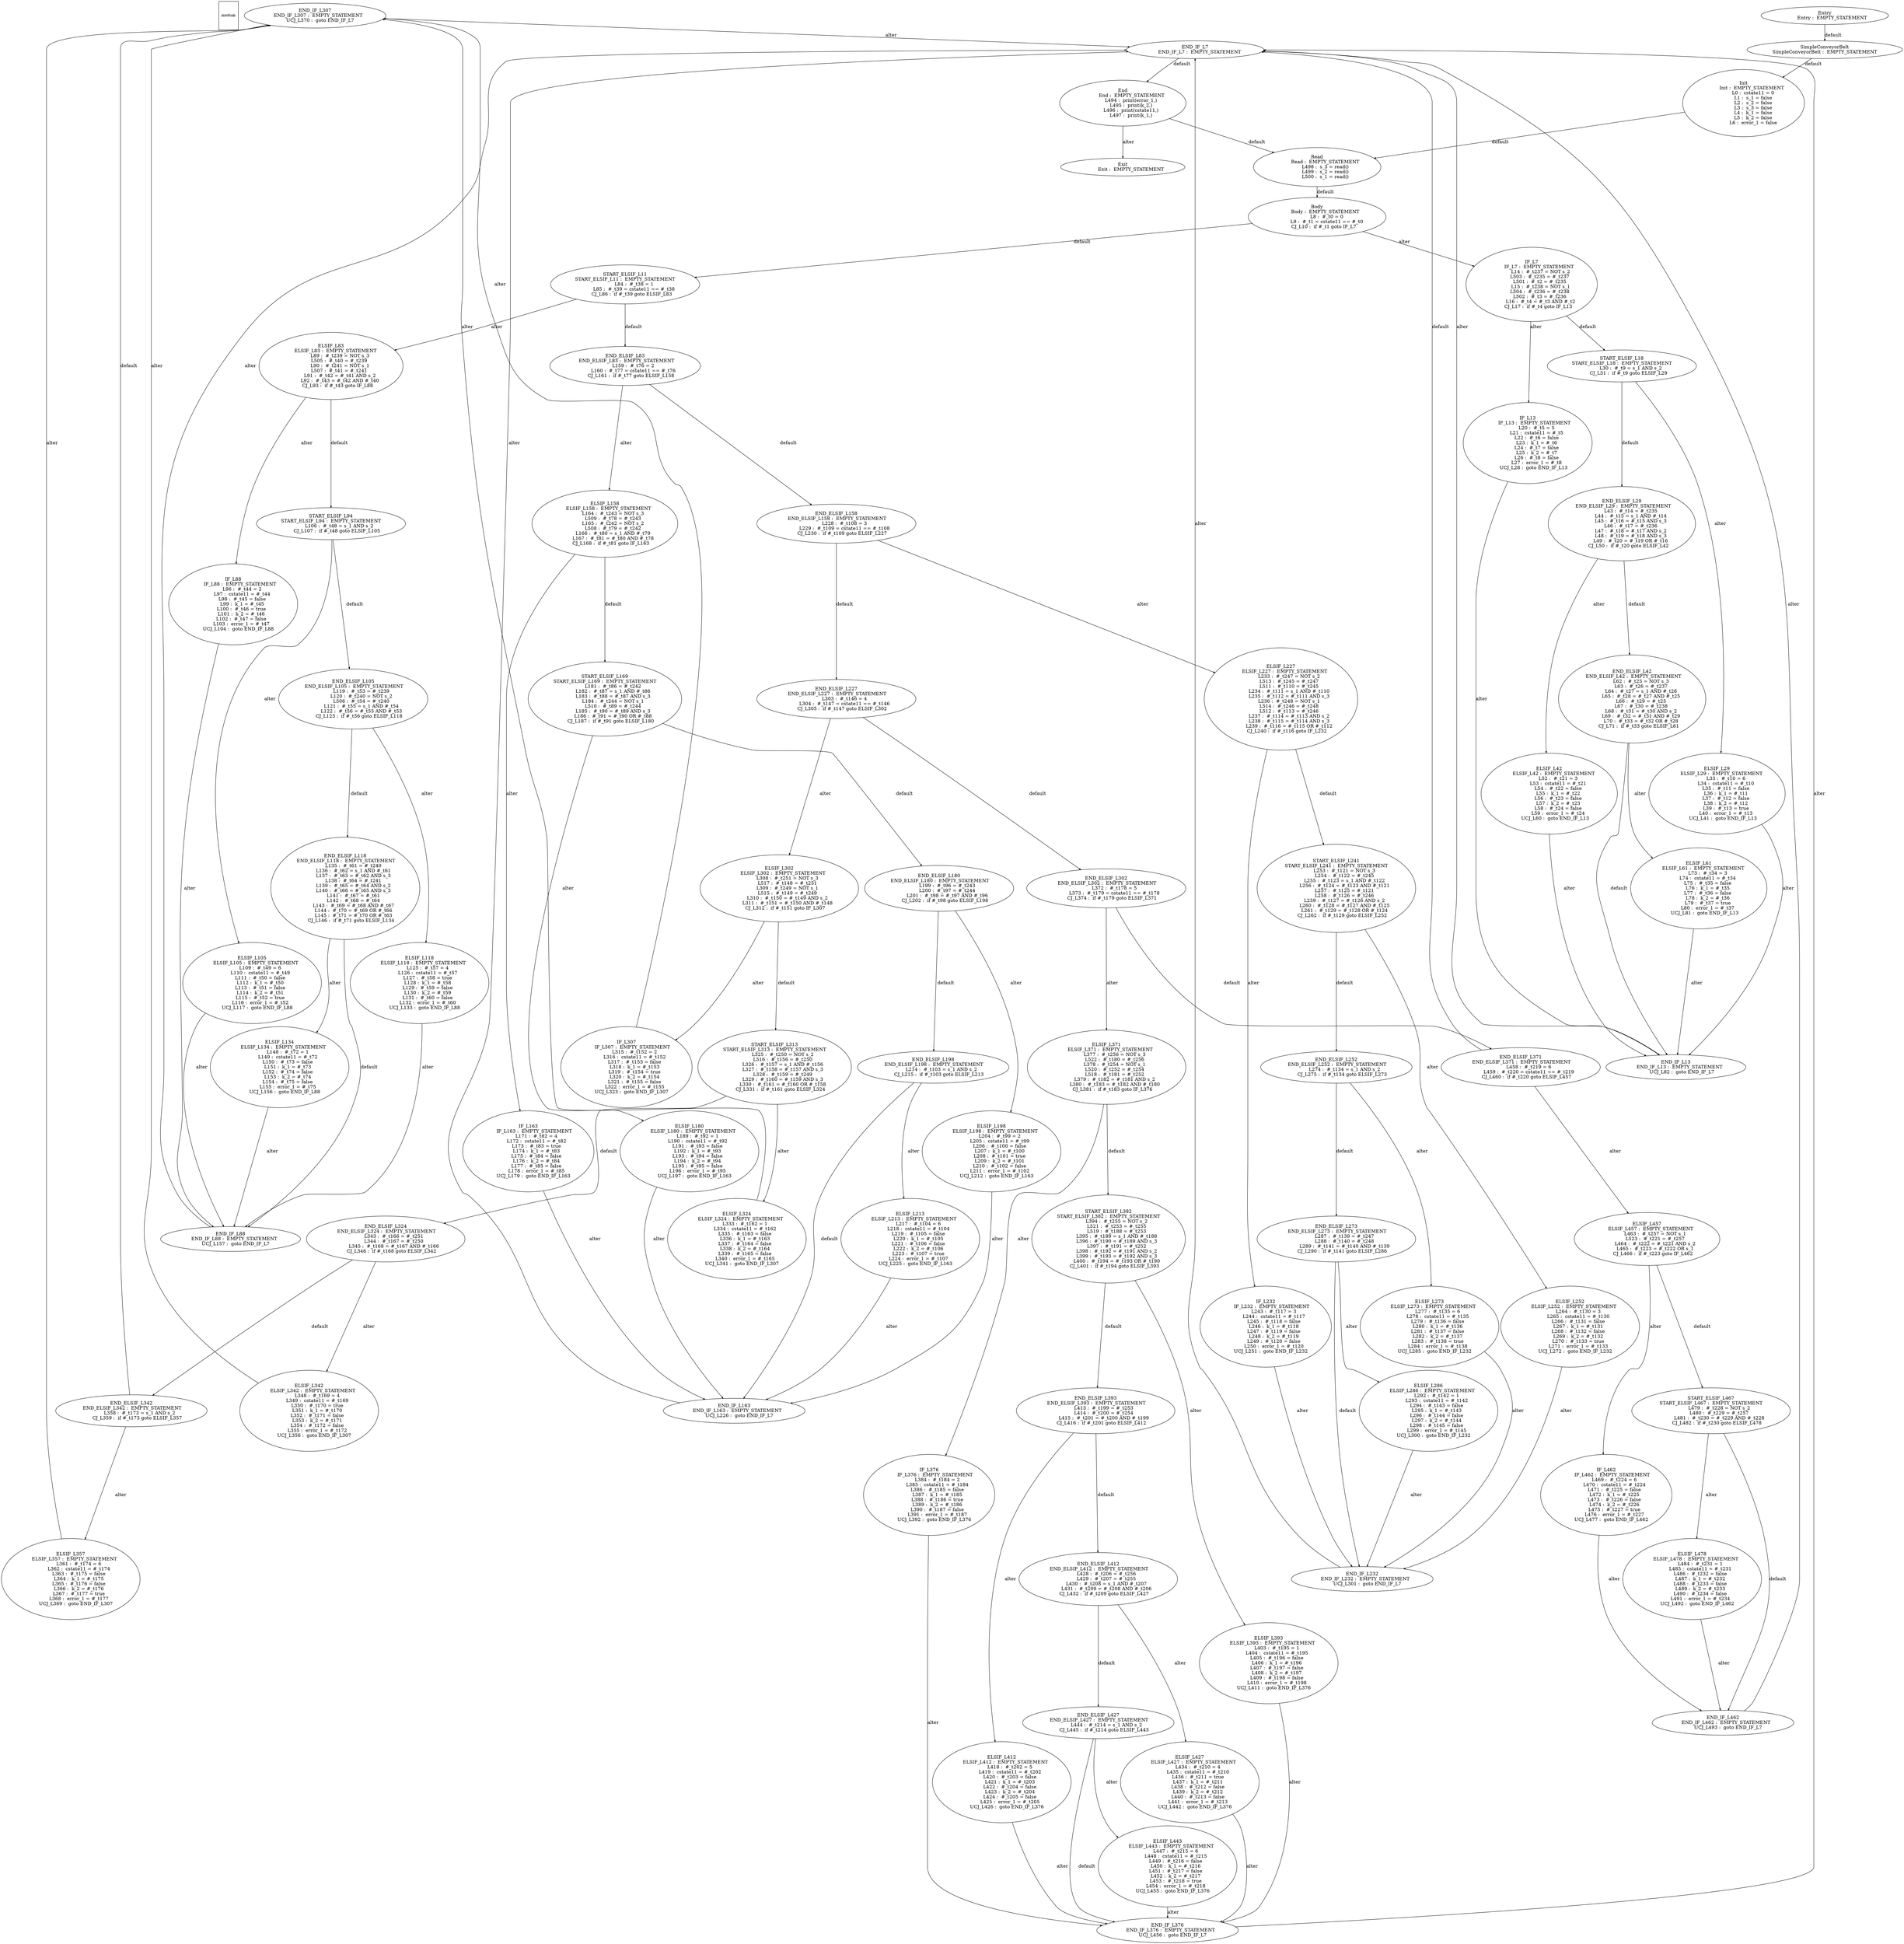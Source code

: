 digraph G {
  ranksep=.25;
  edge [arrowsize=.5]
  domNode [shape=rectangle, fontname="ArialNarrow",
        fontsize=12,  height=1.2];
  "END_IF_L307
    END_IF_L307 :  EMPTY_STATEMENT
       UCJ_L370 :  goto END_IF_L7
"; "ELSIF_L118
     ELSIF_L118 :  EMPTY_STATEMENT
           L125 :  #_t57 = 4
           L126 :  cstate11 = #_t57
           L127 :  #_t58 = true
           L128 :  k_1 = #_t58
           L129 :  #_t59 = false
           L130 :  k_2 = #_t59
           L131 :  #_t60 = false
           L132 :  error_1 = #_t60
       UCJ_L133 :  goto END_IF_L88
"; "ELSIF_L324
     ELSIF_L324 :  EMPTY_STATEMENT
           L333 :  #_t162 = 1
           L334 :  cstate11 = #_t162
           L335 :  #_t163 = false
           L336 :  k_1 = #_t163
           L337 :  #_t164 = false
           L338 :  k_2 = #_t164
           L339 :  #_t165 = false
           L340 :  error_1 = #_t165
       UCJ_L341 :  goto END_IF_L307
"; "ELSIF_L273
     ELSIF_L273 :  EMPTY_STATEMENT
           L277 :  #_t135 = 6
           L278 :  cstate11 = #_t135
           L279 :  #_t136 = false
           L280 :  k_1 = #_t136
           L281 :  #_t137 = false
           L282 :  k_2 = #_t137
           L283 :  #_t138 = true
           L284 :  error_1 = #_t138
       UCJ_L285 :  goto END_IF_L232
"; "START_ELSIF_L18
START_ELSIF_L18 :  EMPTY_STATEMENT
            L30 :  #_t9 = s_1 AND s_2
         CJ_L31 :  if #_t9 goto ELSIF_L29
"; "END_ELSIF_L42
  END_ELSIF_L42 :  EMPTY_STATEMENT
            L62 :  #_t25 = NOT s_3
            L63 :  #_t26 = #_t237
            L64 :  #_t27 = s_1 AND #_t26
            L65 :  #_t28 = #_t27 AND #_t25
            L66 :  #_t29 = #_t25
            L67 :  #_t30 = #_t238
            L68 :  #_t31 = #_t30 AND s_2
            L69 :  #_t32 = #_t31 AND #_t29
            L70 :  #_t33 = #_t32 OR #_t28
         CJ_L71 :  if #_t33 goto ELSIF_L61
"; "ELSIF_L286
     ELSIF_L286 :  EMPTY_STATEMENT
           L292 :  #_t142 = 1
           L293 :  cstate11 = #_t142
           L294 :  #_t143 = false
           L295 :  k_1 = #_t143
           L296 :  #_t144 = false
           L297 :  k_2 = #_t144
           L298 :  #_t145 = false
           L299 :  error_1 = #_t145
       UCJ_L300 :  goto END_IF_L232
"; "END_ELSIF_L324
 END_ELSIF_L324 :  EMPTY_STATEMENT
           L343 :  #_t166 = #_t251
           L344 :  #_t167 = #_t250
           L345 :  #_t168 = #_t167 AND #_t166
        CJ_L346 :  if #_t168 goto ELSIF_L342
"; "IF_L13
         IF_L13 :  EMPTY_STATEMENT
            L20 :  #_t5 = 5
            L21 :  cstate11 = #_t5
            L22 :  #_t6 = false
            L23 :  k_1 = #_t6
            L24 :  #_t7 = false
            L25 :  k_2 = #_t7
            L26 :  #_t8 = false
            L27 :  error_1 = #_t8
        UCJ_L28 :  goto END_IF_L13
"; "END_ELSIF_L105
 END_ELSIF_L105 :  EMPTY_STATEMENT
           L119 :  #_t53 = #_t239
           L120 :  #_t240 = NOT s_2
           L506 :  #_t54 = #_t240
           L121 :  #_t55 = s_1 AND #_t54
           L122 :  #_t56 = #_t55 AND #_t53
        CJ_L123 :  if #_t56 goto ELSIF_L118
"; "ELSIF_L227
     ELSIF_L227 :  EMPTY_STATEMENT
           L233 :  #_t247 = NOT s_2
           L513 :  #_t245 = #_t247
           L511 :  #_t110 = #_t245
           L234 :  #_t111 = s_1 AND #_t110
           L235 :  #_t112 = #_t111 AND s_3
           L236 :  #_t248 = NOT s_1
           L514 :  #_t246 = #_t248
           L512 :  #_t113 = #_t246
           L237 :  #_t114 = #_t113 AND s_2
           L238 :  #_t115 = #_t114 AND s_3
           L239 :  #_t116 = #_t115 OR #_t112
        CJ_L240 :  if #_t116 goto IF_L232
"; "END_ELSIF_L273
 END_ELSIF_L273 :  EMPTY_STATEMENT
           L287 :  #_t139 = #_t247
           L288 :  #_t140 = #_t248
           L289 :  #_t141 = #_t140 AND #_t139
        CJ_L290 :  if #_t141 goto ELSIF_L286
"; "ELSIF_L357
     ELSIF_L357 :  EMPTY_STATEMENT
           L361 :  #_t174 = 6
           L362 :  cstate11 = #_t174
           L363 :  #_t175 = false
           L364 :  k_1 = #_t175
           L365 :  #_t176 = false
           L366 :  k_2 = #_t176
           L367 :  #_t177 = true
           L368 :  error_1 = #_t177
       UCJ_L369 :  goto END_IF_L307
"; "IF_L462
        IF_L462 :  EMPTY_STATEMENT
           L469 :  #_t224 = 6
           L470 :  cstate11 = #_t224
           L471 :  #_t225 = false
           L472 :  k_1 = #_t225
           L473 :  #_t226 = false
           L474 :  k_2 = #_t226
           L475 :  #_t227 = true
           L476 :  error_1 = #_t227
       UCJ_L477 :  goto END_IF_L462
"; "END_IF_L462
    END_IF_L462 :  EMPTY_STATEMENT
       UCJ_L493 :  goto END_IF_L7
"; "ELSIF_L213
     ELSIF_L213 :  EMPTY_STATEMENT
           L217 :  #_t104 = 6
           L218 :  cstate11 = #_t104
           L219 :  #_t105 = false
           L220 :  k_1 = #_t105
           L221 :  #_t106 = false
           L222 :  k_2 = #_t106
           L223 :  #_t107 = true
           L224 :  error_1 = #_t107
       UCJ_L225 :  goto END_IF_L163
"; "ELSIF_L342
     ELSIF_L342 :  EMPTY_STATEMENT
           L348 :  #_t169 = 4
           L349 :  cstate11 = #_t169
           L350 :  #_t170 = true
           L351 :  k_1 = #_t170
           L352 :  #_t171 = false
           L353 :  k_2 = #_t171
           L354 :  #_t172 = false
           L355 :  error_1 = #_t172
       UCJ_L356 :  goto END_IF_L307
"; "END_IF_L88
     END_IF_L88 :  EMPTY_STATEMENT
       UCJ_L157 :  goto END_IF_L7
"; "ELSIF_L158
     ELSIF_L158 :  EMPTY_STATEMENT
           L164 :  #_t243 = NOT s_3
           L509 :  #_t78 = #_t243
           L165 :  #_t242 = NOT s_2
           L508 :  #_t79 = #_t242
           L166 :  #_t80 = s_1 AND #_t79
           L167 :  #_t81 = #_t80 AND #_t78
        CJ_L168 :  if #_t81 goto IF_L163
"; "END_ELSIF_L198
 END_ELSIF_L198 :  EMPTY_STATEMENT
           L214 :  #_t103 = s_1 AND s_2
        CJ_L215 :  if #_t103 goto ELSIF_L213
"; "ELSIF_L83
      ELSIF_L83 :  EMPTY_STATEMENT
            L89 :  #_t239 = NOT s_3
           L505 :  #_t40 = #_t239
            L90 :  #_t241 = NOT s_1
           L507 :  #_t41 = #_t241
            L91 :  #_t42 = #_t41 AND s_2
            L92 :  #_t43 = #_t42 AND #_t40
         CJ_L93 :  if #_t43 goto IF_L88
"; "END_ELSIF_L29
  END_ELSIF_L29 :  EMPTY_STATEMENT
            L43 :  #_t14 = #_t235
            L44 :  #_t15 = s_1 AND #_t14
            L45 :  #_t16 = #_t15 AND s_3
            L46 :  #_t17 = #_t236
            L47 :  #_t18 = #_t17 AND s_2
            L48 :  #_t19 = #_t18 AND s_3
            L49 :  #_t20 = #_t19 OR #_t16
         CJ_L50 :  if #_t20 goto ELSIF_L42
"; "END_IF_L376
    END_IF_L376 :  EMPTY_STATEMENT
       UCJ_L456 :  goto END_IF_L7
"; "Body
           Body :  EMPTY_STATEMENT
             L8 :  #_t0 = 0
             L9 :  #_t1 = cstate11 == #_t0
         CJ_L10 :  if #_t1 goto IF_L7
"; "START_ELSIF_L382
START_ELSIF_L382 :  EMPTY_STATEMENT
           L394 :  #_t255 = NOT s_2
           L521 :  #_t253 = #_t255
           L519 :  #_t188 = #_t253
           L395 :  #_t189 = s_1 AND #_t188
           L396 :  #_t190 = #_t189 AND s_3
           L397 :  #_t191 = #_t252
           L398 :  #_t192 = #_t191 AND s_2
           L399 :  #_t193 = #_t192 AND s_3
           L400 :  #_t194 = #_t193 OR #_t190
        CJ_L401 :  if #_t194 goto ELSIF_L393
"; "ELSIF_L457
     ELSIF_L457 :  EMPTY_STATEMENT
           L463 :  #_t257 = NOT s_1
           L523 :  #_t221 = #_t257
           L464 :  #_t222 = #_t221 AND s_2
           L465 :  #_t223 = #_t222 OR s_1
        CJ_L466 :  if #_t223 goto IF_L462
"; "END_ELSIF_L427
 END_ELSIF_L427 :  EMPTY_STATEMENT
           L444 :  #_t214 = s_1 AND s_2
        CJ_L445 :  if #_t214 goto ELSIF_L443
"; "START_ELSIF_L241
START_ELSIF_L241 :  EMPTY_STATEMENT
           L253 :  #_t121 = NOT s_3
           L254 :  #_t122 = #_t245
           L255 :  #_t123 = s_1 AND #_t122
           L256 :  #_t124 = #_t123 AND #_t121
           L257 :  #_t125 = #_t121
           L258 :  #_t126 = #_t246
           L259 :  #_t127 = #_t126 AND s_2
           L260 :  #_t128 = #_t127 AND #_t125
           L261 :  #_t129 = #_t128 OR #_t124
        CJ_L262 :  if #_t129 goto ELSIF_L252
"; "IF_L232
        IF_L232 :  EMPTY_STATEMENT
           L243 :  #_t117 = 3
           L244 :  cstate11 = #_t117
           L245 :  #_t118 = false
           L246 :  k_1 = #_t118
           L247 :  #_t119 = false
           L248 :  k_2 = #_t119
           L249 :  #_t120 = false
           L250 :  error_1 = #_t120
       UCJ_L251 :  goto END_IF_L232
"; "END_ELSIF_L393
 END_ELSIF_L393 :  EMPTY_STATEMENT
           L413 :  #_t199 = #_t253
           L414 :  #_t200 = #_t254
           L415 :  #_t201 = #_t200 AND #_t199
        CJ_L416 :  if #_t201 goto ELSIF_L412
"; "IF_L307
        IF_L307 :  EMPTY_STATEMENT
           L315 :  #_t152 = 2
           L316 :  cstate11 = #_t152
           L317 :  #_t153 = false
           L318 :  k_1 = #_t153
           L319 :  #_t154 = true
           L320 :  k_2 = #_t154
           L321 :  #_t155 = false
           L322 :  error_1 = #_t155
       UCJ_L323 :  goto END_IF_L307
"; "START_ELSIF_L11
START_ELSIF_L11 :  EMPTY_STATEMENT
            L84 :  #_t38 = 1
            L85 :  #_t39 = cstate11 == #_t38
         CJ_L86 :  if #_t39 goto ELSIF_L83
"; "IF_L88
         IF_L88 :  EMPTY_STATEMENT
            L96 :  #_t44 = 2
            L97 :  cstate11 = #_t44
            L98 :  #_t45 = false
            L99 :  k_1 = #_t45
           L100 :  #_t46 = true
           L101 :  k_2 = #_t46
           L102 :  #_t47 = false
           L103 :  error_1 = #_t47
       UCJ_L104 :  goto END_IF_L88
"; "ELSIF_L252
     ELSIF_L252 :  EMPTY_STATEMENT
           L264 :  #_t130 = 3
           L265 :  cstate11 = #_t130
           L266 :  #_t131 = false
           L267 :  k_1 = #_t131
           L268 :  #_t132 = false
           L269 :  k_2 = #_t132
           L270 :  #_t133 = true
           L271 :  error_1 = #_t133
       UCJ_L272 :  goto END_IF_L232
"; "END_IF_L163
    END_IF_L163 :  EMPTY_STATEMENT
       UCJ_L226 :  goto END_IF_L7
"; "START_ELSIF_L94
START_ELSIF_L94 :  EMPTY_STATEMENT
           L106 :  #_t48 = s_1 AND s_2
        CJ_L107 :  if #_t48 goto ELSIF_L105
"; "Entry
          Entry :  EMPTY_STATEMENT
"; "IF_L376
        IF_L376 :  EMPTY_STATEMENT
           L384 :  #_t184 = 2
           L385 :  cstate11 = #_t184
           L386 :  #_t185 = false
           L387 :  k_1 = #_t185
           L388 :  #_t186 = true
           L389 :  k_2 = #_t186
           L390 :  #_t187 = false
           L391 :  error_1 = #_t187
       UCJ_L392 :  goto END_IF_L376
"; "Read
           Read :  EMPTY_STATEMENT
           L498 :  s_3 = read()
           L499 :  s_2 = read()
           L500 :  s_1 = read()
"; "END_ELSIF_L158
 END_ELSIF_L158 :  EMPTY_STATEMENT
           L228 :  #_t108 = 3
           L229 :  #_t109 = cstate11 == #_t108
        CJ_L230 :  if #_t109 goto ELSIF_L227
"; "START_ELSIF_L169
START_ELSIF_L169 :  EMPTY_STATEMENT
           L181 :  #_t86 = #_t242
           L182 :  #_t87 = s_1 AND #_t86
           L183 :  #_t88 = #_t87 AND s_3
           L184 :  #_t244 = NOT s_1
           L510 :  #_t89 = #_t244
           L185 :  #_t90 = #_t89 AND s_3
           L186 :  #_t91 = #_t90 OR #_t88
        CJ_L187 :  if #_t91 goto ELSIF_L180
"; "ELSIF_L393
     ELSIF_L393 :  EMPTY_STATEMENT
           L403 :  #_t195 = 1
           L404 :  cstate11 = #_t195
           L405 :  #_t196 = false
           L406 :  k_1 = #_t196
           L407 :  #_t197 = false
           L408 :  k_2 = #_t197
           L409 :  #_t198 = false
           L410 :  error_1 = #_t198
       UCJ_L411 :  goto END_IF_L376
"; "Init
           Init :  EMPTY_STATEMENT
             L0 :  cstate11 = 0
             L1 :  s_1 = false
             L2 :  s_2 = false
             L3 :  s_3 = false
             L4 :  k_1 = false
             L5 :  k_2 = false
             L6 :  error_1 = false
"; "END_ELSIF_L83
  END_ELSIF_L83 :  EMPTY_STATEMENT
           L159 :  #_t76 = 2
           L160 :  #_t77 = cstate11 == #_t76
        CJ_L161 :  if #_t77 goto ELSIF_L158
"; "END_IF_L7
      END_IF_L7 :  EMPTY_STATEMENT
"; "ELSIF_L198
     ELSIF_L198 :  EMPTY_STATEMENT
           L204 :  #_t99 = 2
           L205 :  cstate11 = #_t99
           L206 :  #_t100 = false
           L207 :  k_1 = #_t100
           L208 :  #_t101 = true
           L209 :  k_2 = #_t101
           L210 :  #_t102 = false
           L211 :  error_1 = #_t102
       UCJ_L212 :  goto END_IF_L163
"; "END_ELSIF_L227
 END_ELSIF_L227 :  EMPTY_STATEMENT
           L303 :  #_t146 = 4
           L304 :  #_t147 = cstate11 == #_t146
        CJ_L305 :  if #_t147 goto ELSIF_L302
"; "Exit
           Exit :  EMPTY_STATEMENT
"; "ELSIF_L105
     ELSIF_L105 :  EMPTY_STATEMENT
           L109 :  #_t49 = 6
           L110 :  cstate11 = #_t49
           L111 :  #_t50 = false
           L112 :  k_1 = #_t50
           L113 :  #_t51 = false
           L114 :  k_2 = #_t51
           L115 :  #_t52 = true
           L116 :  error_1 = #_t52
       UCJ_L117 :  goto END_IF_L88
"; "ELSIF_L427
     ELSIF_L427 :  EMPTY_STATEMENT
           L434 :  #_t210 = 4
           L435 :  cstate11 = #_t210
           L436 :  #_t211 = true
           L437 :  k_1 = #_t211
           L438 :  #_t212 = false
           L439 :  k_2 = #_t212
           L440 :  #_t213 = false
           L441 :  error_1 = #_t213
       UCJ_L442 :  goto END_IF_L376
"; "END_ELSIF_L371
 END_ELSIF_L371 :  EMPTY_STATEMENT
           L458 :  #_t219 = 6
           L459 :  #_t220 = cstate11 == #_t219
        CJ_L460 :  if #_t220 goto ELSIF_L457
"; "END_ELSIF_L302
 END_ELSIF_L302 :  EMPTY_STATEMENT
           L372 :  #_t178 = 5
           L373 :  #_t179 = cstate11 == #_t178
        CJ_L374 :  if #_t179 goto ELSIF_L371
"; "START_ELSIF_L313
START_ELSIF_L313 :  EMPTY_STATEMENT
           L325 :  #_t250 = NOT s_2
           L516 :  #_t156 = #_t250
           L326 :  #_t157 = s_1 AND #_t156
           L327 :  #_t158 = #_t157 AND s_3
           L328 :  #_t159 = #_t249
           L329 :  #_t160 = #_t159 AND s_3
           L330 :  #_t161 = #_t160 OR #_t158
        CJ_L331 :  if #_t161 goto ELSIF_L324
"; "END_ELSIF_L342
 END_ELSIF_L342 :  EMPTY_STATEMENT
           L358 :  #_t173 = s_1 AND s_2
        CJ_L359 :  if #_t173 goto ELSIF_L357
"; "END_ELSIF_L118
 END_ELSIF_L118 :  EMPTY_STATEMENT
           L135 :  #_t61 = #_t240
           L136 :  #_t62 = s_1 AND #_t61
           L137 :  #_t63 = #_t62 AND s_3
           L138 :  #_t64 = #_t241
           L139 :  #_t65 = #_t64 AND s_2
           L140 :  #_t66 = #_t65 AND s_3
           L141 :  #_t67 = #_t61
           L142 :  #_t68 = #_t64
           L143 :  #_t69 = #_t68 AND #_t67
           L144 :  #_t70 = #_t69 OR #_t66
           L145 :  #_t71 = #_t70 OR #_t63
        CJ_L146 :  if #_t71 goto ELSIF_L134
"; "ELSIF_L180
     ELSIF_L180 :  EMPTY_STATEMENT
           L189 :  #_t92 = 1
           L190 :  cstate11 = #_t92
           L191 :  #_t93 = false
           L192 :  k_1 = #_t93
           L193 :  #_t94 = false
           L194 :  k_2 = #_t94
           L195 :  #_t95 = false
           L196 :  error_1 = #_t95
       UCJ_L197 :  goto END_IF_L163
"; "START_ELSIF_L467
START_ELSIF_L467 :  EMPTY_STATEMENT
           L479 :  #_t228 = NOT s_2
           L480 :  #_t229 = #_t257
           L481 :  #_t230 = #_t229 AND #_t228
        CJ_L482 :  if #_t230 goto ELSIF_L478
"; "END_IF_L13
     END_IF_L13 :  EMPTY_STATEMENT
        UCJ_L82 :  goto END_IF_L7
"; "ELSIF_L371
     ELSIF_L371 :  EMPTY_STATEMENT
           L377 :  #_t256 = NOT s_3
           L522 :  #_t180 = #_t256
           L378 :  #_t254 = NOT s_1
           L520 :  #_t252 = #_t254
           L518 :  #_t181 = #_t252
           L379 :  #_t182 = #_t181 AND s_2
           L380 :  #_t183 = #_t182 AND #_t180
        CJ_L381 :  if #_t183 goto IF_L376
"; "IF_L7
          IF_L7 :  EMPTY_STATEMENT
            L14 :  #_t237 = NOT s_2
           L503 :  #_t235 = #_t237
           L501 :  #_t2 = #_t235
            L15 :  #_t238 = NOT s_1
           L504 :  #_t236 = #_t238
           L502 :  #_t3 = #_t236
            L16 :  #_t4 = #_t3 AND #_t2
         CJ_L17 :  if #_t4 goto IF_L13
"; "ELSIF_L29
      ELSIF_L29 :  EMPTY_STATEMENT
            L33 :  #_t10 = 6
            L34 :  cstate11 = #_t10
            L35 :  #_t11 = false
            L36 :  k_1 = #_t11
            L37 :  #_t12 = false
            L38 :  k_2 = #_t12
            L39 :  #_t13 = true
            L40 :  error_1 = #_t13
        UCJ_L41 :  goto END_IF_L13
"; "END_ELSIF_L252
 END_ELSIF_L252 :  EMPTY_STATEMENT
           L274 :  #_t134 = s_1 AND s_2
        CJ_L275 :  if #_t134 goto ELSIF_L273
"; "ELSIF_L302
     ELSIF_L302 :  EMPTY_STATEMENT
           L308 :  #_t251 = NOT s_3
           L517 :  #_t148 = #_t251
           L309 :  #_t249 = NOT s_1
           L515 :  #_t149 = #_t249
           L310 :  #_t150 = #_t149 AND s_2
           L311 :  #_t151 = #_t150 AND #_t148
        CJ_L312 :  if #_t151 goto IF_L307
"; "ELSIF_L134
     ELSIF_L134 :  EMPTY_STATEMENT
           L148 :  #_t72 = 1
           L149 :  cstate11 = #_t72
           L150 :  #_t73 = false
           L151 :  k_1 = #_t73
           L152 :  #_t74 = false
           L153 :  k_2 = #_t74
           L154 :  #_t75 = false
           L155 :  error_1 = #_t75
       UCJ_L156 :  goto END_IF_L88
"; "ELSIF_L478
     ELSIF_L478 :  EMPTY_STATEMENT
           L484 :  #_t231 = 1
           L485 :  cstate11 = #_t231
           L486 :  #_t232 = false
           L487 :  k_1 = #_t232
           L488 :  #_t233 = false
           L489 :  k_2 = #_t233
           L490 :  #_t234 = false
           L491 :  error_1 = #_t234
       UCJ_L492 :  goto END_IF_L462
"; "IF_L163
        IF_L163 :  EMPTY_STATEMENT
           L171 :  #_t82 = 4
           L172 :  cstate11 = #_t82
           L173 :  #_t83 = true
           L174 :  k_1 = #_t83
           L175 :  #_t84 = false
           L176 :  k_2 = #_t84
           L177 :  #_t85 = false
           L178 :  error_1 = #_t85
       UCJ_L179 :  goto END_IF_L163
"; "SimpleConveyorBelt
SimpleConveyorBelt :  EMPTY_STATEMENT
"; "END_ELSIF_L180
 END_ELSIF_L180 :  EMPTY_STATEMENT
           L199 :  #_t96 = #_t243
           L200 :  #_t97 = #_t244
           L201 :  #_t98 = #_t97 AND #_t96
        CJ_L202 :  if #_t98 goto ELSIF_L198
"; "ELSIF_L443
     ELSIF_L443 :  EMPTY_STATEMENT
           L447 :  #_t215 = 6
           L448 :  cstate11 = #_t215
           L449 :  #_t216 = false
           L450 :  k_1 = #_t216
           L451 :  #_t217 = false
           L452 :  k_2 = #_t217
           L453 :  #_t218 = true
           L454 :  error_1 = #_t218
       UCJ_L455 :  goto END_IF_L376
"; "END_IF_L232
    END_IF_L232 :  EMPTY_STATEMENT
       UCJ_L301 :  goto END_IF_L7
"; "ELSIF_L412
     ELSIF_L412 :  EMPTY_STATEMENT
           L418 :  #_t202 = 5
           L419 :  cstate11 = #_t202
           L420 :  #_t203 = false
           L421 :  k_1 = #_t203
           L422 :  #_t204 = false
           L423 :  k_2 = #_t204
           L424 :  #_t205 = false
           L425 :  error_1 = #_t205
       UCJ_L426 :  goto END_IF_L376
"; "ELSIF_L42
      ELSIF_L42 :  EMPTY_STATEMENT
            L52 :  #_t21 = 3
            L53 :  cstate11 = #_t21
            L54 :  #_t22 = false
            L55 :  k_1 = #_t22
            L56 :  #_t23 = false
            L57 :  k_2 = #_t23
            L58 :  #_t24 = false
            L59 :  error_1 = #_t24
        UCJ_L60 :  goto END_IF_L13
"; "End
            End :  EMPTY_STATEMENT
           L494 :  print(error_1,)
           L495 :  print(k_2,)
           L496 :  print(cstate11,)
           L497 :  print(k_1,)
"; "END_ELSIF_L412
 END_ELSIF_L412 :  EMPTY_STATEMENT
           L428 :  #_t206 = #_t256
           L429 :  #_t207 = #_t255
           L430 :  #_t208 = s_1 AND #_t207
           L431 :  #_t209 = #_t208 AND #_t206
        CJ_L432 :  if #_t209 goto ELSIF_L427
"; "ELSIF_L61
      ELSIF_L61 :  EMPTY_STATEMENT
            L73 :  #_t34 = 3
            L74 :  cstate11 = #_t34
            L75 :  #_t35 = false
            L76 :  k_1 = #_t35
            L77 :  #_t36 = false
            L78 :  k_2 = #_t36
            L79 :  #_t37 = true
            L80 :  error_1 = #_t37
        UCJ_L81 :  goto END_IF_L13
"; 
  "SimpleConveyorBelt
SimpleConveyorBelt :  EMPTY_STATEMENT
" -> "Init
           Init :  EMPTY_STATEMENT
             L0 :  cstate11 = 0
             L1 :  s_1 = false
             L2 :  s_2 = false
             L3 :  s_3 = false
             L4 :  k_1 = false
             L5 :  k_2 = false
             L6 :  error_1 = false
"  [label="default"];
  "Init
           Init :  EMPTY_STATEMENT
             L0 :  cstate11 = 0
             L1 :  s_1 = false
             L2 :  s_2 = false
             L3 :  s_3 = false
             L4 :  k_1 = false
             L5 :  k_2 = false
             L6 :  error_1 = false
" -> "Read
           Read :  EMPTY_STATEMENT
           L498 :  s_3 = read()
           L499 :  s_2 = read()
           L500 :  s_1 = read()
"  [label="default"];
  "Body
           Body :  EMPTY_STATEMENT
             L8 :  #_t0 = 0
             L9 :  #_t1 = cstate11 == #_t0
         CJ_L10 :  if #_t1 goto IF_L7
" -> "START_ELSIF_L11
START_ELSIF_L11 :  EMPTY_STATEMENT
            L84 :  #_t38 = 1
            L85 :  #_t39 = cstate11 == #_t38
         CJ_L86 :  if #_t39 goto ELSIF_L83
"  [label="default"];
  "Body
           Body :  EMPTY_STATEMENT
             L8 :  #_t0 = 0
             L9 :  #_t1 = cstate11 == #_t0
         CJ_L10 :  if #_t1 goto IF_L7
" -> "IF_L7
          IF_L7 :  EMPTY_STATEMENT
            L14 :  #_t237 = NOT s_2
           L503 :  #_t235 = #_t237
           L501 :  #_t2 = #_t235
            L15 :  #_t238 = NOT s_1
           L504 :  #_t236 = #_t238
           L502 :  #_t3 = #_t236
            L16 :  #_t4 = #_t3 AND #_t2
         CJ_L17 :  if #_t4 goto IF_L13
"  [label="alter"];
  "IF_L7
          IF_L7 :  EMPTY_STATEMENT
            L14 :  #_t237 = NOT s_2
           L503 :  #_t235 = #_t237
           L501 :  #_t2 = #_t235
            L15 :  #_t238 = NOT s_1
           L504 :  #_t236 = #_t238
           L502 :  #_t3 = #_t236
            L16 :  #_t4 = #_t3 AND #_t2
         CJ_L17 :  if #_t4 goto IF_L13
" -> "START_ELSIF_L18
START_ELSIF_L18 :  EMPTY_STATEMENT
            L30 :  #_t9 = s_1 AND s_2
         CJ_L31 :  if #_t9 goto ELSIF_L29
"  [label="default"];
  "IF_L7
          IF_L7 :  EMPTY_STATEMENT
            L14 :  #_t237 = NOT s_2
           L503 :  #_t235 = #_t237
           L501 :  #_t2 = #_t235
            L15 :  #_t238 = NOT s_1
           L504 :  #_t236 = #_t238
           L502 :  #_t3 = #_t236
            L16 :  #_t4 = #_t3 AND #_t2
         CJ_L17 :  if #_t4 goto IF_L13
" -> "IF_L13
         IF_L13 :  EMPTY_STATEMENT
            L20 :  #_t5 = 5
            L21 :  cstate11 = #_t5
            L22 :  #_t6 = false
            L23 :  k_1 = #_t6
            L24 :  #_t7 = false
            L25 :  k_2 = #_t7
            L26 :  #_t8 = false
            L27 :  error_1 = #_t8
        UCJ_L28 :  goto END_IF_L13
"  [label="alter"];
  "IF_L13
         IF_L13 :  EMPTY_STATEMENT
            L20 :  #_t5 = 5
            L21 :  cstate11 = #_t5
            L22 :  #_t6 = false
            L23 :  k_1 = #_t6
            L24 :  #_t7 = false
            L25 :  k_2 = #_t7
            L26 :  #_t8 = false
            L27 :  error_1 = #_t8
        UCJ_L28 :  goto END_IF_L13
" -> "END_IF_L13
     END_IF_L13 :  EMPTY_STATEMENT
        UCJ_L82 :  goto END_IF_L7
"  [label="alter"];
  "START_ELSIF_L18
START_ELSIF_L18 :  EMPTY_STATEMENT
            L30 :  #_t9 = s_1 AND s_2
         CJ_L31 :  if #_t9 goto ELSIF_L29
" -> "END_ELSIF_L29
  END_ELSIF_L29 :  EMPTY_STATEMENT
            L43 :  #_t14 = #_t235
            L44 :  #_t15 = s_1 AND #_t14
            L45 :  #_t16 = #_t15 AND s_3
            L46 :  #_t17 = #_t236
            L47 :  #_t18 = #_t17 AND s_2
            L48 :  #_t19 = #_t18 AND s_3
            L49 :  #_t20 = #_t19 OR #_t16
         CJ_L50 :  if #_t20 goto ELSIF_L42
"  [label="default"];
  "START_ELSIF_L18
START_ELSIF_L18 :  EMPTY_STATEMENT
            L30 :  #_t9 = s_1 AND s_2
         CJ_L31 :  if #_t9 goto ELSIF_L29
" -> "ELSIF_L29
      ELSIF_L29 :  EMPTY_STATEMENT
            L33 :  #_t10 = 6
            L34 :  cstate11 = #_t10
            L35 :  #_t11 = false
            L36 :  k_1 = #_t11
            L37 :  #_t12 = false
            L38 :  k_2 = #_t12
            L39 :  #_t13 = true
            L40 :  error_1 = #_t13
        UCJ_L41 :  goto END_IF_L13
"  [label="alter"];
  "ELSIF_L29
      ELSIF_L29 :  EMPTY_STATEMENT
            L33 :  #_t10 = 6
            L34 :  cstate11 = #_t10
            L35 :  #_t11 = false
            L36 :  k_1 = #_t11
            L37 :  #_t12 = false
            L38 :  k_2 = #_t12
            L39 :  #_t13 = true
            L40 :  error_1 = #_t13
        UCJ_L41 :  goto END_IF_L13
" -> "END_IF_L13
     END_IF_L13 :  EMPTY_STATEMENT
        UCJ_L82 :  goto END_IF_L7
"  [label="alter"];
  "END_ELSIF_L29
  END_ELSIF_L29 :  EMPTY_STATEMENT
            L43 :  #_t14 = #_t235
            L44 :  #_t15 = s_1 AND #_t14
            L45 :  #_t16 = #_t15 AND s_3
            L46 :  #_t17 = #_t236
            L47 :  #_t18 = #_t17 AND s_2
            L48 :  #_t19 = #_t18 AND s_3
            L49 :  #_t20 = #_t19 OR #_t16
         CJ_L50 :  if #_t20 goto ELSIF_L42
" -> "END_ELSIF_L42
  END_ELSIF_L42 :  EMPTY_STATEMENT
            L62 :  #_t25 = NOT s_3
            L63 :  #_t26 = #_t237
            L64 :  #_t27 = s_1 AND #_t26
            L65 :  #_t28 = #_t27 AND #_t25
            L66 :  #_t29 = #_t25
            L67 :  #_t30 = #_t238
            L68 :  #_t31 = #_t30 AND s_2
            L69 :  #_t32 = #_t31 AND #_t29
            L70 :  #_t33 = #_t32 OR #_t28
         CJ_L71 :  if #_t33 goto ELSIF_L61
"  [label="default"];
  "END_ELSIF_L29
  END_ELSIF_L29 :  EMPTY_STATEMENT
            L43 :  #_t14 = #_t235
            L44 :  #_t15 = s_1 AND #_t14
            L45 :  #_t16 = #_t15 AND s_3
            L46 :  #_t17 = #_t236
            L47 :  #_t18 = #_t17 AND s_2
            L48 :  #_t19 = #_t18 AND s_3
            L49 :  #_t20 = #_t19 OR #_t16
         CJ_L50 :  if #_t20 goto ELSIF_L42
" -> "ELSIF_L42
      ELSIF_L42 :  EMPTY_STATEMENT
            L52 :  #_t21 = 3
            L53 :  cstate11 = #_t21
            L54 :  #_t22 = false
            L55 :  k_1 = #_t22
            L56 :  #_t23 = false
            L57 :  k_2 = #_t23
            L58 :  #_t24 = false
            L59 :  error_1 = #_t24
        UCJ_L60 :  goto END_IF_L13
"  [label="alter"];
  "ELSIF_L42
      ELSIF_L42 :  EMPTY_STATEMENT
            L52 :  #_t21 = 3
            L53 :  cstate11 = #_t21
            L54 :  #_t22 = false
            L55 :  k_1 = #_t22
            L56 :  #_t23 = false
            L57 :  k_2 = #_t23
            L58 :  #_t24 = false
            L59 :  error_1 = #_t24
        UCJ_L60 :  goto END_IF_L13
" -> "END_IF_L13
     END_IF_L13 :  EMPTY_STATEMENT
        UCJ_L82 :  goto END_IF_L7
"  [label="alter"];
  "END_ELSIF_L42
  END_ELSIF_L42 :  EMPTY_STATEMENT
            L62 :  #_t25 = NOT s_3
            L63 :  #_t26 = #_t237
            L64 :  #_t27 = s_1 AND #_t26
            L65 :  #_t28 = #_t27 AND #_t25
            L66 :  #_t29 = #_t25
            L67 :  #_t30 = #_t238
            L68 :  #_t31 = #_t30 AND s_2
            L69 :  #_t32 = #_t31 AND #_t29
            L70 :  #_t33 = #_t32 OR #_t28
         CJ_L71 :  if #_t33 goto ELSIF_L61
" -> "END_IF_L13
     END_IF_L13 :  EMPTY_STATEMENT
        UCJ_L82 :  goto END_IF_L7
"  [label="default"];
  "END_ELSIF_L42
  END_ELSIF_L42 :  EMPTY_STATEMENT
            L62 :  #_t25 = NOT s_3
            L63 :  #_t26 = #_t237
            L64 :  #_t27 = s_1 AND #_t26
            L65 :  #_t28 = #_t27 AND #_t25
            L66 :  #_t29 = #_t25
            L67 :  #_t30 = #_t238
            L68 :  #_t31 = #_t30 AND s_2
            L69 :  #_t32 = #_t31 AND #_t29
            L70 :  #_t33 = #_t32 OR #_t28
         CJ_L71 :  if #_t33 goto ELSIF_L61
" -> "ELSIF_L61
      ELSIF_L61 :  EMPTY_STATEMENT
            L73 :  #_t34 = 3
            L74 :  cstate11 = #_t34
            L75 :  #_t35 = false
            L76 :  k_1 = #_t35
            L77 :  #_t36 = false
            L78 :  k_2 = #_t36
            L79 :  #_t37 = true
            L80 :  error_1 = #_t37
        UCJ_L81 :  goto END_IF_L13
"  [label="alter"];
  "ELSIF_L61
      ELSIF_L61 :  EMPTY_STATEMENT
            L73 :  #_t34 = 3
            L74 :  cstate11 = #_t34
            L75 :  #_t35 = false
            L76 :  k_1 = #_t35
            L77 :  #_t36 = false
            L78 :  k_2 = #_t36
            L79 :  #_t37 = true
            L80 :  error_1 = #_t37
        UCJ_L81 :  goto END_IF_L13
" -> "END_IF_L13
     END_IF_L13 :  EMPTY_STATEMENT
        UCJ_L82 :  goto END_IF_L7
"  [label="alter"];
  "END_IF_L13
     END_IF_L13 :  EMPTY_STATEMENT
        UCJ_L82 :  goto END_IF_L7
" -> "END_IF_L7
      END_IF_L7 :  EMPTY_STATEMENT
"  [label="alter"];
  "START_ELSIF_L11
START_ELSIF_L11 :  EMPTY_STATEMENT
            L84 :  #_t38 = 1
            L85 :  #_t39 = cstate11 == #_t38
         CJ_L86 :  if #_t39 goto ELSIF_L83
" -> "END_ELSIF_L83
  END_ELSIF_L83 :  EMPTY_STATEMENT
           L159 :  #_t76 = 2
           L160 :  #_t77 = cstate11 == #_t76
        CJ_L161 :  if #_t77 goto ELSIF_L158
"  [label="default"];
  "START_ELSIF_L11
START_ELSIF_L11 :  EMPTY_STATEMENT
            L84 :  #_t38 = 1
            L85 :  #_t39 = cstate11 == #_t38
         CJ_L86 :  if #_t39 goto ELSIF_L83
" -> "ELSIF_L83
      ELSIF_L83 :  EMPTY_STATEMENT
            L89 :  #_t239 = NOT s_3
           L505 :  #_t40 = #_t239
            L90 :  #_t241 = NOT s_1
           L507 :  #_t41 = #_t241
            L91 :  #_t42 = #_t41 AND s_2
            L92 :  #_t43 = #_t42 AND #_t40
         CJ_L93 :  if #_t43 goto IF_L88
"  [label="alter"];
  "ELSIF_L83
      ELSIF_L83 :  EMPTY_STATEMENT
            L89 :  #_t239 = NOT s_3
           L505 :  #_t40 = #_t239
            L90 :  #_t241 = NOT s_1
           L507 :  #_t41 = #_t241
            L91 :  #_t42 = #_t41 AND s_2
            L92 :  #_t43 = #_t42 AND #_t40
         CJ_L93 :  if #_t43 goto IF_L88
" -> "START_ELSIF_L94
START_ELSIF_L94 :  EMPTY_STATEMENT
           L106 :  #_t48 = s_1 AND s_2
        CJ_L107 :  if #_t48 goto ELSIF_L105
"  [label="default"];
  "ELSIF_L83
      ELSIF_L83 :  EMPTY_STATEMENT
            L89 :  #_t239 = NOT s_3
           L505 :  #_t40 = #_t239
            L90 :  #_t241 = NOT s_1
           L507 :  #_t41 = #_t241
            L91 :  #_t42 = #_t41 AND s_2
            L92 :  #_t43 = #_t42 AND #_t40
         CJ_L93 :  if #_t43 goto IF_L88
" -> "IF_L88
         IF_L88 :  EMPTY_STATEMENT
            L96 :  #_t44 = 2
            L97 :  cstate11 = #_t44
            L98 :  #_t45 = false
            L99 :  k_1 = #_t45
           L100 :  #_t46 = true
           L101 :  k_2 = #_t46
           L102 :  #_t47 = false
           L103 :  error_1 = #_t47
       UCJ_L104 :  goto END_IF_L88
"  [label="alter"];
  "IF_L88
         IF_L88 :  EMPTY_STATEMENT
            L96 :  #_t44 = 2
            L97 :  cstate11 = #_t44
            L98 :  #_t45 = false
            L99 :  k_1 = #_t45
           L100 :  #_t46 = true
           L101 :  k_2 = #_t46
           L102 :  #_t47 = false
           L103 :  error_1 = #_t47
       UCJ_L104 :  goto END_IF_L88
" -> "END_IF_L88
     END_IF_L88 :  EMPTY_STATEMENT
       UCJ_L157 :  goto END_IF_L7
"  [label="alter"];
  "START_ELSIF_L94
START_ELSIF_L94 :  EMPTY_STATEMENT
           L106 :  #_t48 = s_1 AND s_2
        CJ_L107 :  if #_t48 goto ELSIF_L105
" -> "END_ELSIF_L105
 END_ELSIF_L105 :  EMPTY_STATEMENT
           L119 :  #_t53 = #_t239
           L120 :  #_t240 = NOT s_2
           L506 :  #_t54 = #_t240
           L121 :  #_t55 = s_1 AND #_t54
           L122 :  #_t56 = #_t55 AND #_t53
        CJ_L123 :  if #_t56 goto ELSIF_L118
"  [label="default"];
  "START_ELSIF_L94
START_ELSIF_L94 :  EMPTY_STATEMENT
           L106 :  #_t48 = s_1 AND s_2
        CJ_L107 :  if #_t48 goto ELSIF_L105
" -> "ELSIF_L105
     ELSIF_L105 :  EMPTY_STATEMENT
           L109 :  #_t49 = 6
           L110 :  cstate11 = #_t49
           L111 :  #_t50 = false
           L112 :  k_1 = #_t50
           L113 :  #_t51 = false
           L114 :  k_2 = #_t51
           L115 :  #_t52 = true
           L116 :  error_1 = #_t52
       UCJ_L117 :  goto END_IF_L88
"  [label="alter"];
  "ELSIF_L105
     ELSIF_L105 :  EMPTY_STATEMENT
           L109 :  #_t49 = 6
           L110 :  cstate11 = #_t49
           L111 :  #_t50 = false
           L112 :  k_1 = #_t50
           L113 :  #_t51 = false
           L114 :  k_2 = #_t51
           L115 :  #_t52 = true
           L116 :  error_1 = #_t52
       UCJ_L117 :  goto END_IF_L88
" -> "END_IF_L88
     END_IF_L88 :  EMPTY_STATEMENT
       UCJ_L157 :  goto END_IF_L7
"  [label="alter"];
  "END_ELSIF_L105
 END_ELSIF_L105 :  EMPTY_STATEMENT
           L119 :  #_t53 = #_t239
           L120 :  #_t240 = NOT s_2
           L506 :  #_t54 = #_t240
           L121 :  #_t55 = s_1 AND #_t54
           L122 :  #_t56 = #_t55 AND #_t53
        CJ_L123 :  if #_t56 goto ELSIF_L118
" -> "END_ELSIF_L118
 END_ELSIF_L118 :  EMPTY_STATEMENT
           L135 :  #_t61 = #_t240
           L136 :  #_t62 = s_1 AND #_t61
           L137 :  #_t63 = #_t62 AND s_3
           L138 :  #_t64 = #_t241
           L139 :  #_t65 = #_t64 AND s_2
           L140 :  #_t66 = #_t65 AND s_3
           L141 :  #_t67 = #_t61
           L142 :  #_t68 = #_t64
           L143 :  #_t69 = #_t68 AND #_t67
           L144 :  #_t70 = #_t69 OR #_t66
           L145 :  #_t71 = #_t70 OR #_t63
        CJ_L146 :  if #_t71 goto ELSIF_L134
"  [label="default"];
  "END_ELSIF_L105
 END_ELSIF_L105 :  EMPTY_STATEMENT
           L119 :  #_t53 = #_t239
           L120 :  #_t240 = NOT s_2
           L506 :  #_t54 = #_t240
           L121 :  #_t55 = s_1 AND #_t54
           L122 :  #_t56 = #_t55 AND #_t53
        CJ_L123 :  if #_t56 goto ELSIF_L118
" -> "ELSIF_L118
     ELSIF_L118 :  EMPTY_STATEMENT
           L125 :  #_t57 = 4
           L126 :  cstate11 = #_t57
           L127 :  #_t58 = true
           L128 :  k_1 = #_t58
           L129 :  #_t59 = false
           L130 :  k_2 = #_t59
           L131 :  #_t60 = false
           L132 :  error_1 = #_t60
       UCJ_L133 :  goto END_IF_L88
"  [label="alter"];
  "ELSIF_L118
     ELSIF_L118 :  EMPTY_STATEMENT
           L125 :  #_t57 = 4
           L126 :  cstate11 = #_t57
           L127 :  #_t58 = true
           L128 :  k_1 = #_t58
           L129 :  #_t59 = false
           L130 :  k_2 = #_t59
           L131 :  #_t60 = false
           L132 :  error_1 = #_t60
       UCJ_L133 :  goto END_IF_L88
" -> "END_IF_L88
     END_IF_L88 :  EMPTY_STATEMENT
       UCJ_L157 :  goto END_IF_L7
"  [label="alter"];
  "END_ELSIF_L118
 END_ELSIF_L118 :  EMPTY_STATEMENT
           L135 :  #_t61 = #_t240
           L136 :  #_t62 = s_1 AND #_t61
           L137 :  #_t63 = #_t62 AND s_3
           L138 :  #_t64 = #_t241
           L139 :  #_t65 = #_t64 AND s_2
           L140 :  #_t66 = #_t65 AND s_3
           L141 :  #_t67 = #_t61
           L142 :  #_t68 = #_t64
           L143 :  #_t69 = #_t68 AND #_t67
           L144 :  #_t70 = #_t69 OR #_t66
           L145 :  #_t71 = #_t70 OR #_t63
        CJ_L146 :  if #_t71 goto ELSIF_L134
" -> "END_IF_L88
     END_IF_L88 :  EMPTY_STATEMENT
       UCJ_L157 :  goto END_IF_L7
"  [label="default"];
  "END_ELSIF_L118
 END_ELSIF_L118 :  EMPTY_STATEMENT
           L135 :  #_t61 = #_t240
           L136 :  #_t62 = s_1 AND #_t61
           L137 :  #_t63 = #_t62 AND s_3
           L138 :  #_t64 = #_t241
           L139 :  #_t65 = #_t64 AND s_2
           L140 :  #_t66 = #_t65 AND s_3
           L141 :  #_t67 = #_t61
           L142 :  #_t68 = #_t64
           L143 :  #_t69 = #_t68 AND #_t67
           L144 :  #_t70 = #_t69 OR #_t66
           L145 :  #_t71 = #_t70 OR #_t63
        CJ_L146 :  if #_t71 goto ELSIF_L134
" -> "ELSIF_L134
     ELSIF_L134 :  EMPTY_STATEMENT
           L148 :  #_t72 = 1
           L149 :  cstate11 = #_t72
           L150 :  #_t73 = false
           L151 :  k_1 = #_t73
           L152 :  #_t74 = false
           L153 :  k_2 = #_t74
           L154 :  #_t75 = false
           L155 :  error_1 = #_t75
       UCJ_L156 :  goto END_IF_L88
"  [label="alter"];
  "ELSIF_L134
     ELSIF_L134 :  EMPTY_STATEMENT
           L148 :  #_t72 = 1
           L149 :  cstate11 = #_t72
           L150 :  #_t73 = false
           L151 :  k_1 = #_t73
           L152 :  #_t74 = false
           L153 :  k_2 = #_t74
           L154 :  #_t75 = false
           L155 :  error_1 = #_t75
       UCJ_L156 :  goto END_IF_L88
" -> "END_IF_L88
     END_IF_L88 :  EMPTY_STATEMENT
       UCJ_L157 :  goto END_IF_L7
"  [label="alter"];
  "END_IF_L88
     END_IF_L88 :  EMPTY_STATEMENT
       UCJ_L157 :  goto END_IF_L7
" -> "END_IF_L7
      END_IF_L7 :  EMPTY_STATEMENT
"  [label="alter"];
  "END_ELSIF_L83
  END_ELSIF_L83 :  EMPTY_STATEMENT
           L159 :  #_t76 = 2
           L160 :  #_t77 = cstate11 == #_t76
        CJ_L161 :  if #_t77 goto ELSIF_L158
" -> "END_ELSIF_L158
 END_ELSIF_L158 :  EMPTY_STATEMENT
           L228 :  #_t108 = 3
           L229 :  #_t109 = cstate11 == #_t108
        CJ_L230 :  if #_t109 goto ELSIF_L227
"  [label="default"];
  "END_ELSIF_L83
  END_ELSIF_L83 :  EMPTY_STATEMENT
           L159 :  #_t76 = 2
           L160 :  #_t77 = cstate11 == #_t76
        CJ_L161 :  if #_t77 goto ELSIF_L158
" -> "ELSIF_L158
     ELSIF_L158 :  EMPTY_STATEMENT
           L164 :  #_t243 = NOT s_3
           L509 :  #_t78 = #_t243
           L165 :  #_t242 = NOT s_2
           L508 :  #_t79 = #_t242
           L166 :  #_t80 = s_1 AND #_t79
           L167 :  #_t81 = #_t80 AND #_t78
        CJ_L168 :  if #_t81 goto IF_L163
"  [label="alter"];
  "ELSIF_L158
     ELSIF_L158 :  EMPTY_STATEMENT
           L164 :  #_t243 = NOT s_3
           L509 :  #_t78 = #_t243
           L165 :  #_t242 = NOT s_2
           L508 :  #_t79 = #_t242
           L166 :  #_t80 = s_1 AND #_t79
           L167 :  #_t81 = #_t80 AND #_t78
        CJ_L168 :  if #_t81 goto IF_L163
" -> "START_ELSIF_L169
START_ELSIF_L169 :  EMPTY_STATEMENT
           L181 :  #_t86 = #_t242
           L182 :  #_t87 = s_1 AND #_t86
           L183 :  #_t88 = #_t87 AND s_3
           L184 :  #_t244 = NOT s_1
           L510 :  #_t89 = #_t244
           L185 :  #_t90 = #_t89 AND s_3
           L186 :  #_t91 = #_t90 OR #_t88
        CJ_L187 :  if #_t91 goto ELSIF_L180
"  [label="default"];
  "ELSIF_L158
     ELSIF_L158 :  EMPTY_STATEMENT
           L164 :  #_t243 = NOT s_3
           L509 :  #_t78 = #_t243
           L165 :  #_t242 = NOT s_2
           L508 :  #_t79 = #_t242
           L166 :  #_t80 = s_1 AND #_t79
           L167 :  #_t81 = #_t80 AND #_t78
        CJ_L168 :  if #_t81 goto IF_L163
" -> "IF_L163
        IF_L163 :  EMPTY_STATEMENT
           L171 :  #_t82 = 4
           L172 :  cstate11 = #_t82
           L173 :  #_t83 = true
           L174 :  k_1 = #_t83
           L175 :  #_t84 = false
           L176 :  k_2 = #_t84
           L177 :  #_t85 = false
           L178 :  error_1 = #_t85
       UCJ_L179 :  goto END_IF_L163
"  [label="alter"];
  "IF_L163
        IF_L163 :  EMPTY_STATEMENT
           L171 :  #_t82 = 4
           L172 :  cstate11 = #_t82
           L173 :  #_t83 = true
           L174 :  k_1 = #_t83
           L175 :  #_t84 = false
           L176 :  k_2 = #_t84
           L177 :  #_t85 = false
           L178 :  error_1 = #_t85
       UCJ_L179 :  goto END_IF_L163
" -> "END_IF_L163
    END_IF_L163 :  EMPTY_STATEMENT
       UCJ_L226 :  goto END_IF_L7
"  [label="alter"];
  "START_ELSIF_L169
START_ELSIF_L169 :  EMPTY_STATEMENT
           L181 :  #_t86 = #_t242
           L182 :  #_t87 = s_1 AND #_t86
           L183 :  #_t88 = #_t87 AND s_3
           L184 :  #_t244 = NOT s_1
           L510 :  #_t89 = #_t244
           L185 :  #_t90 = #_t89 AND s_3
           L186 :  #_t91 = #_t90 OR #_t88
        CJ_L187 :  if #_t91 goto ELSIF_L180
" -> "END_ELSIF_L180
 END_ELSIF_L180 :  EMPTY_STATEMENT
           L199 :  #_t96 = #_t243
           L200 :  #_t97 = #_t244
           L201 :  #_t98 = #_t97 AND #_t96
        CJ_L202 :  if #_t98 goto ELSIF_L198
"  [label="default"];
  "START_ELSIF_L169
START_ELSIF_L169 :  EMPTY_STATEMENT
           L181 :  #_t86 = #_t242
           L182 :  #_t87 = s_1 AND #_t86
           L183 :  #_t88 = #_t87 AND s_3
           L184 :  #_t244 = NOT s_1
           L510 :  #_t89 = #_t244
           L185 :  #_t90 = #_t89 AND s_3
           L186 :  #_t91 = #_t90 OR #_t88
        CJ_L187 :  if #_t91 goto ELSIF_L180
" -> "ELSIF_L180
     ELSIF_L180 :  EMPTY_STATEMENT
           L189 :  #_t92 = 1
           L190 :  cstate11 = #_t92
           L191 :  #_t93 = false
           L192 :  k_1 = #_t93
           L193 :  #_t94 = false
           L194 :  k_2 = #_t94
           L195 :  #_t95 = false
           L196 :  error_1 = #_t95
       UCJ_L197 :  goto END_IF_L163
"  [label="alter"];
  "ELSIF_L180
     ELSIF_L180 :  EMPTY_STATEMENT
           L189 :  #_t92 = 1
           L190 :  cstate11 = #_t92
           L191 :  #_t93 = false
           L192 :  k_1 = #_t93
           L193 :  #_t94 = false
           L194 :  k_2 = #_t94
           L195 :  #_t95 = false
           L196 :  error_1 = #_t95
       UCJ_L197 :  goto END_IF_L163
" -> "END_IF_L163
    END_IF_L163 :  EMPTY_STATEMENT
       UCJ_L226 :  goto END_IF_L7
"  [label="alter"];
  "END_ELSIF_L180
 END_ELSIF_L180 :  EMPTY_STATEMENT
           L199 :  #_t96 = #_t243
           L200 :  #_t97 = #_t244
           L201 :  #_t98 = #_t97 AND #_t96
        CJ_L202 :  if #_t98 goto ELSIF_L198
" -> "END_ELSIF_L198
 END_ELSIF_L198 :  EMPTY_STATEMENT
           L214 :  #_t103 = s_1 AND s_2
        CJ_L215 :  if #_t103 goto ELSIF_L213
"  [label="default"];
  "END_ELSIF_L180
 END_ELSIF_L180 :  EMPTY_STATEMENT
           L199 :  #_t96 = #_t243
           L200 :  #_t97 = #_t244
           L201 :  #_t98 = #_t97 AND #_t96
        CJ_L202 :  if #_t98 goto ELSIF_L198
" -> "ELSIF_L198
     ELSIF_L198 :  EMPTY_STATEMENT
           L204 :  #_t99 = 2
           L205 :  cstate11 = #_t99
           L206 :  #_t100 = false
           L207 :  k_1 = #_t100
           L208 :  #_t101 = true
           L209 :  k_2 = #_t101
           L210 :  #_t102 = false
           L211 :  error_1 = #_t102
       UCJ_L212 :  goto END_IF_L163
"  [label="alter"];
  "ELSIF_L198
     ELSIF_L198 :  EMPTY_STATEMENT
           L204 :  #_t99 = 2
           L205 :  cstate11 = #_t99
           L206 :  #_t100 = false
           L207 :  k_1 = #_t100
           L208 :  #_t101 = true
           L209 :  k_2 = #_t101
           L210 :  #_t102 = false
           L211 :  error_1 = #_t102
       UCJ_L212 :  goto END_IF_L163
" -> "END_IF_L163
    END_IF_L163 :  EMPTY_STATEMENT
       UCJ_L226 :  goto END_IF_L7
"  [label="alter"];
  "END_ELSIF_L198
 END_ELSIF_L198 :  EMPTY_STATEMENT
           L214 :  #_t103 = s_1 AND s_2
        CJ_L215 :  if #_t103 goto ELSIF_L213
" -> "END_IF_L163
    END_IF_L163 :  EMPTY_STATEMENT
       UCJ_L226 :  goto END_IF_L7
"  [label="default"];
  "END_ELSIF_L198
 END_ELSIF_L198 :  EMPTY_STATEMENT
           L214 :  #_t103 = s_1 AND s_2
        CJ_L215 :  if #_t103 goto ELSIF_L213
" -> "ELSIF_L213
     ELSIF_L213 :  EMPTY_STATEMENT
           L217 :  #_t104 = 6
           L218 :  cstate11 = #_t104
           L219 :  #_t105 = false
           L220 :  k_1 = #_t105
           L221 :  #_t106 = false
           L222 :  k_2 = #_t106
           L223 :  #_t107 = true
           L224 :  error_1 = #_t107
       UCJ_L225 :  goto END_IF_L163
"  [label="alter"];
  "ELSIF_L213
     ELSIF_L213 :  EMPTY_STATEMENT
           L217 :  #_t104 = 6
           L218 :  cstate11 = #_t104
           L219 :  #_t105 = false
           L220 :  k_1 = #_t105
           L221 :  #_t106 = false
           L222 :  k_2 = #_t106
           L223 :  #_t107 = true
           L224 :  error_1 = #_t107
       UCJ_L225 :  goto END_IF_L163
" -> "END_IF_L163
    END_IF_L163 :  EMPTY_STATEMENT
       UCJ_L226 :  goto END_IF_L7
"  [label="alter"];
  "END_IF_L163
    END_IF_L163 :  EMPTY_STATEMENT
       UCJ_L226 :  goto END_IF_L7
" -> "END_IF_L7
      END_IF_L7 :  EMPTY_STATEMENT
"  [label="alter"];
  "END_ELSIF_L158
 END_ELSIF_L158 :  EMPTY_STATEMENT
           L228 :  #_t108 = 3
           L229 :  #_t109 = cstate11 == #_t108
        CJ_L230 :  if #_t109 goto ELSIF_L227
" -> "END_ELSIF_L227
 END_ELSIF_L227 :  EMPTY_STATEMENT
           L303 :  #_t146 = 4
           L304 :  #_t147 = cstate11 == #_t146
        CJ_L305 :  if #_t147 goto ELSIF_L302
"  [label="default"];
  "END_ELSIF_L158
 END_ELSIF_L158 :  EMPTY_STATEMENT
           L228 :  #_t108 = 3
           L229 :  #_t109 = cstate11 == #_t108
        CJ_L230 :  if #_t109 goto ELSIF_L227
" -> "ELSIF_L227
     ELSIF_L227 :  EMPTY_STATEMENT
           L233 :  #_t247 = NOT s_2
           L513 :  #_t245 = #_t247
           L511 :  #_t110 = #_t245
           L234 :  #_t111 = s_1 AND #_t110
           L235 :  #_t112 = #_t111 AND s_3
           L236 :  #_t248 = NOT s_1
           L514 :  #_t246 = #_t248
           L512 :  #_t113 = #_t246
           L237 :  #_t114 = #_t113 AND s_2
           L238 :  #_t115 = #_t114 AND s_3
           L239 :  #_t116 = #_t115 OR #_t112
        CJ_L240 :  if #_t116 goto IF_L232
"  [label="alter"];
  "ELSIF_L227
     ELSIF_L227 :  EMPTY_STATEMENT
           L233 :  #_t247 = NOT s_2
           L513 :  #_t245 = #_t247
           L511 :  #_t110 = #_t245
           L234 :  #_t111 = s_1 AND #_t110
           L235 :  #_t112 = #_t111 AND s_3
           L236 :  #_t248 = NOT s_1
           L514 :  #_t246 = #_t248
           L512 :  #_t113 = #_t246
           L237 :  #_t114 = #_t113 AND s_2
           L238 :  #_t115 = #_t114 AND s_3
           L239 :  #_t116 = #_t115 OR #_t112
        CJ_L240 :  if #_t116 goto IF_L232
" -> "START_ELSIF_L241
START_ELSIF_L241 :  EMPTY_STATEMENT
           L253 :  #_t121 = NOT s_3
           L254 :  #_t122 = #_t245
           L255 :  #_t123 = s_1 AND #_t122
           L256 :  #_t124 = #_t123 AND #_t121
           L257 :  #_t125 = #_t121
           L258 :  #_t126 = #_t246
           L259 :  #_t127 = #_t126 AND s_2
           L260 :  #_t128 = #_t127 AND #_t125
           L261 :  #_t129 = #_t128 OR #_t124
        CJ_L262 :  if #_t129 goto ELSIF_L252
"  [label="default"];
  "ELSIF_L227
     ELSIF_L227 :  EMPTY_STATEMENT
           L233 :  #_t247 = NOT s_2
           L513 :  #_t245 = #_t247
           L511 :  #_t110 = #_t245
           L234 :  #_t111 = s_1 AND #_t110
           L235 :  #_t112 = #_t111 AND s_3
           L236 :  #_t248 = NOT s_1
           L514 :  #_t246 = #_t248
           L512 :  #_t113 = #_t246
           L237 :  #_t114 = #_t113 AND s_2
           L238 :  #_t115 = #_t114 AND s_3
           L239 :  #_t116 = #_t115 OR #_t112
        CJ_L240 :  if #_t116 goto IF_L232
" -> "IF_L232
        IF_L232 :  EMPTY_STATEMENT
           L243 :  #_t117 = 3
           L244 :  cstate11 = #_t117
           L245 :  #_t118 = false
           L246 :  k_1 = #_t118
           L247 :  #_t119 = false
           L248 :  k_2 = #_t119
           L249 :  #_t120 = false
           L250 :  error_1 = #_t120
       UCJ_L251 :  goto END_IF_L232
"  [label="alter"];
  "IF_L232
        IF_L232 :  EMPTY_STATEMENT
           L243 :  #_t117 = 3
           L244 :  cstate11 = #_t117
           L245 :  #_t118 = false
           L246 :  k_1 = #_t118
           L247 :  #_t119 = false
           L248 :  k_2 = #_t119
           L249 :  #_t120 = false
           L250 :  error_1 = #_t120
       UCJ_L251 :  goto END_IF_L232
" -> "END_IF_L232
    END_IF_L232 :  EMPTY_STATEMENT
       UCJ_L301 :  goto END_IF_L7
"  [label="alter"];
  "START_ELSIF_L241
START_ELSIF_L241 :  EMPTY_STATEMENT
           L253 :  #_t121 = NOT s_3
           L254 :  #_t122 = #_t245
           L255 :  #_t123 = s_1 AND #_t122
           L256 :  #_t124 = #_t123 AND #_t121
           L257 :  #_t125 = #_t121
           L258 :  #_t126 = #_t246
           L259 :  #_t127 = #_t126 AND s_2
           L260 :  #_t128 = #_t127 AND #_t125
           L261 :  #_t129 = #_t128 OR #_t124
        CJ_L262 :  if #_t129 goto ELSIF_L252
" -> "END_ELSIF_L252
 END_ELSIF_L252 :  EMPTY_STATEMENT
           L274 :  #_t134 = s_1 AND s_2
        CJ_L275 :  if #_t134 goto ELSIF_L273
"  [label="default"];
  "START_ELSIF_L241
START_ELSIF_L241 :  EMPTY_STATEMENT
           L253 :  #_t121 = NOT s_3
           L254 :  #_t122 = #_t245
           L255 :  #_t123 = s_1 AND #_t122
           L256 :  #_t124 = #_t123 AND #_t121
           L257 :  #_t125 = #_t121
           L258 :  #_t126 = #_t246
           L259 :  #_t127 = #_t126 AND s_2
           L260 :  #_t128 = #_t127 AND #_t125
           L261 :  #_t129 = #_t128 OR #_t124
        CJ_L262 :  if #_t129 goto ELSIF_L252
" -> "ELSIF_L252
     ELSIF_L252 :  EMPTY_STATEMENT
           L264 :  #_t130 = 3
           L265 :  cstate11 = #_t130
           L266 :  #_t131 = false
           L267 :  k_1 = #_t131
           L268 :  #_t132 = false
           L269 :  k_2 = #_t132
           L270 :  #_t133 = true
           L271 :  error_1 = #_t133
       UCJ_L272 :  goto END_IF_L232
"  [label="alter"];
  "ELSIF_L252
     ELSIF_L252 :  EMPTY_STATEMENT
           L264 :  #_t130 = 3
           L265 :  cstate11 = #_t130
           L266 :  #_t131 = false
           L267 :  k_1 = #_t131
           L268 :  #_t132 = false
           L269 :  k_2 = #_t132
           L270 :  #_t133 = true
           L271 :  error_1 = #_t133
       UCJ_L272 :  goto END_IF_L232
" -> "END_IF_L232
    END_IF_L232 :  EMPTY_STATEMENT
       UCJ_L301 :  goto END_IF_L7
"  [label="alter"];
  "END_ELSIF_L252
 END_ELSIF_L252 :  EMPTY_STATEMENT
           L274 :  #_t134 = s_1 AND s_2
        CJ_L275 :  if #_t134 goto ELSIF_L273
" -> "END_ELSIF_L273
 END_ELSIF_L273 :  EMPTY_STATEMENT
           L287 :  #_t139 = #_t247
           L288 :  #_t140 = #_t248
           L289 :  #_t141 = #_t140 AND #_t139
        CJ_L290 :  if #_t141 goto ELSIF_L286
"  [label="default"];
  "END_ELSIF_L252
 END_ELSIF_L252 :  EMPTY_STATEMENT
           L274 :  #_t134 = s_1 AND s_2
        CJ_L275 :  if #_t134 goto ELSIF_L273
" -> "ELSIF_L273
     ELSIF_L273 :  EMPTY_STATEMENT
           L277 :  #_t135 = 6
           L278 :  cstate11 = #_t135
           L279 :  #_t136 = false
           L280 :  k_1 = #_t136
           L281 :  #_t137 = false
           L282 :  k_2 = #_t137
           L283 :  #_t138 = true
           L284 :  error_1 = #_t138
       UCJ_L285 :  goto END_IF_L232
"  [label="alter"];
  "ELSIF_L273
     ELSIF_L273 :  EMPTY_STATEMENT
           L277 :  #_t135 = 6
           L278 :  cstate11 = #_t135
           L279 :  #_t136 = false
           L280 :  k_1 = #_t136
           L281 :  #_t137 = false
           L282 :  k_2 = #_t137
           L283 :  #_t138 = true
           L284 :  error_1 = #_t138
       UCJ_L285 :  goto END_IF_L232
" -> "END_IF_L232
    END_IF_L232 :  EMPTY_STATEMENT
       UCJ_L301 :  goto END_IF_L7
"  [label="alter"];
  "END_ELSIF_L273
 END_ELSIF_L273 :  EMPTY_STATEMENT
           L287 :  #_t139 = #_t247
           L288 :  #_t140 = #_t248
           L289 :  #_t141 = #_t140 AND #_t139
        CJ_L290 :  if #_t141 goto ELSIF_L286
" -> "END_IF_L232
    END_IF_L232 :  EMPTY_STATEMENT
       UCJ_L301 :  goto END_IF_L7
"  [label="default"];
  "END_ELSIF_L273
 END_ELSIF_L273 :  EMPTY_STATEMENT
           L287 :  #_t139 = #_t247
           L288 :  #_t140 = #_t248
           L289 :  #_t141 = #_t140 AND #_t139
        CJ_L290 :  if #_t141 goto ELSIF_L286
" -> "ELSIF_L286
     ELSIF_L286 :  EMPTY_STATEMENT
           L292 :  #_t142 = 1
           L293 :  cstate11 = #_t142
           L294 :  #_t143 = false
           L295 :  k_1 = #_t143
           L296 :  #_t144 = false
           L297 :  k_2 = #_t144
           L298 :  #_t145 = false
           L299 :  error_1 = #_t145
       UCJ_L300 :  goto END_IF_L232
"  [label="alter"];
  "ELSIF_L286
     ELSIF_L286 :  EMPTY_STATEMENT
           L292 :  #_t142 = 1
           L293 :  cstate11 = #_t142
           L294 :  #_t143 = false
           L295 :  k_1 = #_t143
           L296 :  #_t144 = false
           L297 :  k_2 = #_t144
           L298 :  #_t145 = false
           L299 :  error_1 = #_t145
       UCJ_L300 :  goto END_IF_L232
" -> "END_IF_L232
    END_IF_L232 :  EMPTY_STATEMENT
       UCJ_L301 :  goto END_IF_L7
"  [label="alter"];
  "END_IF_L232
    END_IF_L232 :  EMPTY_STATEMENT
       UCJ_L301 :  goto END_IF_L7
" -> "END_IF_L7
      END_IF_L7 :  EMPTY_STATEMENT
"  [label="alter"];
  "END_ELSIF_L227
 END_ELSIF_L227 :  EMPTY_STATEMENT
           L303 :  #_t146 = 4
           L304 :  #_t147 = cstate11 == #_t146
        CJ_L305 :  if #_t147 goto ELSIF_L302
" -> "END_ELSIF_L302
 END_ELSIF_L302 :  EMPTY_STATEMENT
           L372 :  #_t178 = 5
           L373 :  #_t179 = cstate11 == #_t178
        CJ_L374 :  if #_t179 goto ELSIF_L371
"  [label="default"];
  "END_ELSIF_L227
 END_ELSIF_L227 :  EMPTY_STATEMENT
           L303 :  #_t146 = 4
           L304 :  #_t147 = cstate11 == #_t146
        CJ_L305 :  if #_t147 goto ELSIF_L302
" -> "ELSIF_L302
     ELSIF_L302 :  EMPTY_STATEMENT
           L308 :  #_t251 = NOT s_3
           L517 :  #_t148 = #_t251
           L309 :  #_t249 = NOT s_1
           L515 :  #_t149 = #_t249
           L310 :  #_t150 = #_t149 AND s_2
           L311 :  #_t151 = #_t150 AND #_t148
        CJ_L312 :  if #_t151 goto IF_L307
"  [label="alter"];
  "ELSIF_L302
     ELSIF_L302 :  EMPTY_STATEMENT
           L308 :  #_t251 = NOT s_3
           L517 :  #_t148 = #_t251
           L309 :  #_t249 = NOT s_1
           L515 :  #_t149 = #_t249
           L310 :  #_t150 = #_t149 AND s_2
           L311 :  #_t151 = #_t150 AND #_t148
        CJ_L312 :  if #_t151 goto IF_L307
" -> "START_ELSIF_L313
START_ELSIF_L313 :  EMPTY_STATEMENT
           L325 :  #_t250 = NOT s_2
           L516 :  #_t156 = #_t250
           L326 :  #_t157 = s_1 AND #_t156
           L327 :  #_t158 = #_t157 AND s_3
           L328 :  #_t159 = #_t249
           L329 :  #_t160 = #_t159 AND s_3
           L330 :  #_t161 = #_t160 OR #_t158
        CJ_L331 :  if #_t161 goto ELSIF_L324
"  [label="default"];
  "ELSIF_L302
     ELSIF_L302 :  EMPTY_STATEMENT
           L308 :  #_t251 = NOT s_3
           L517 :  #_t148 = #_t251
           L309 :  #_t249 = NOT s_1
           L515 :  #_t149 = #_t249
           L310 :  #_t150 = #_t149 AND s_2
           L311 :  #_t151 = #_t150 AND #_t148
        CJ_L312 :  if #_t151 goto IF_L307
" -> "IF_L307
        IF_L307 :  EMPTY_STATEMENT
           L315 :  #_t152 = 2
           L316 :  cstate11 = #_t152
           L317 :  #_t153 = false
           L318 :  k_1 = #_t153
           L319 :  #_t154 = true
           L320 :  k_2 = #_t154
           L321 :  #_t155 = false
           L322 :  error_1 = #_t155
       UCJ_L323 :  goto END_IF_L307
"  [label="alter"];
  "IF_L307
        IF_L307 :  EMPTY_STATEMENT
           L315 :  #_t152 = 2
           L316 :  cstate11 = #_t152
           L317 :  #_t153 = false
           L318 :  k_1 = #_t153
           L319 :  #_t154 = true
           L320 :  k_2 = #_t154
           L321 :  #_t155 = false
           L322 :  error_1 = #_t155
       UCJ_L323 :  goto END_IF_L307
" -> "END_IF_L307
    END_IF_L307 :  EMPTY_STATEMENT
       UCJ_L370 :  goto END_IF_L7
"  [label="alter"];
  "START_ELSIF_L313
START_ELSIF_L313 :  EMPTY_STATEMENT
           L325 :  #_t250 = NOT s_2
           L516 :  #_t156 = #_t250
           L326 :  #_t157 = s_1 AND #_t156
           L327 :  #_t158 = #_t157 AND s_3
           L328 :  #_t159 = #_t249
           L329 :  #_t160 = #_t159 AND s_3
           L330 :  #_t161 = #_t160 OR #_t158
        CJ_L331 :  if #_t161 goto ELSIF_L324
" -> "END_ELSIF_L324
 END_ELSIF_L324 :  EMPTY_STATEMENT
           L343 :  #_t166 = #_t251
           L344 :  #_t167 = #_t250
           L345 :  #_t168 = #_t167 AND #_t166
        CJ_L346 :  if #_t168 goto ELSIF_L342
"  [label="default"];
  "START_ELSIF_L313
START_ELSIF_L313 :  EMPTY_STATEMENT
           L325 :  #_t250 = NOT s_2
           L516 :  #_t156 = #_t250
           L326 :  #_t157 = s_1 AND #_t156
           L327 :  #_t158 = #_t157 AND s_3
           L328 :  #_t159 = #_t249
           L329 :  #_t160 = #_t159 AND s_3
           L330 :  #_t161 = #_t160 OR #_t158
        CJ_L331 :  if #_t161 goto ELSIF_L324
" -> "ELSIF_L324
     ELSIF_L324 :  EMPTY_STATEMENT
           L333 :  #_t162 = 1
           L334 :  cstate11 = #_t162
           L335 :  #_t163 = false
           L336 :  k_1 = #_t163
           L337 :  #_t164 = false
           L338 :  k_2 = #_t164
           L339 :  #_t165 = false
           L340 :  error_1 = #_t165
       UCJ_L341 :  goto END_IF_L307
"  [label="alter"];
  "ELSIF_L324
     ELSIF_L324 :  EMPTY_STATEMENT
           L333 :  #_t162 = 1
           L334 :  cstate11 = #_t162
           L335 :  #_t163 = false
           L336 :  k_1 = #_t163
           L337 :  #_t164 = false
           L338 :  k_2 = #_t164
           L339 :  #_t165 = false
           L340 :  error_1 = #_t165
       UCJ_L341 :  goto END_IF_L307
" -> "END_IF_L307
    END_IF_L307 :  EMPTY_STATEMENT
       UCJ_L370 :  goto END_IF_L7
"  [label="alter"];
  "END_ELSIF_L324
 END_ELSIF_L324 :  EMPTY_STATEMENT
           L343 :  #_t166 = #_t251
           L344 :  #_t167 = #_t250
           L345 :  #_t168 = #_t167 AND #_t166
        CJ_L346 :  if #_t168 goto ELSIF_L342
" -> "END_ELSIF_L342
 END_ELSIF_L342 :  EMPTY_STATEMENT
           L358 :  #_t173 = s_1 AND s_2
        CJ_L359 :  if #_t173 goto ELSIF_L357
"  [label="default"];
  "END_ELSIF_L324
 END_ELSIF_L324 :  EMPTY_STATEMENT
           L343 :  #_t166 = #_t251
           L344 :  #_t167 = #_t250
           L345 :  #_t168 = #_t167 AND #_t166
        CJ_L346 :  if #_t168 goto ELSIF_L342
" -> "ELSIF_L342
     ELSIF_L342 :  EMPTY_STATEMENT
           L348 :  #_t169 = 4
           L349 :  cstate11 = #_t169
           L350 :  #_t170 = true
           L351 :  k_1 = #_t170
           L352 :  #_t171 = false
           L353 :  k_2 = #_t171
           L354 :  #_t172 = false
           L355 :  error_1 = #_t172
       UCJ_L356 :  goto END_IF_L307
"  [label="alter"];
  "ELSIF_L342
     ELSIF_L342 :  EMPTY_STATEMENT
           L348 :  #_t169 = 4
           L349 :  cstate11 = #_t169
           L350 :  #_t170 = true
           L351 :  k_1 = #_t170
           L352 :  #_t171 = false
           L353 :  k_2 = #_t171
           L354 :  #_t172 = false
           L355 :  error_1 = #_t172
       UCJ_L356 :  goto END_IF_L307
" -> "END_IF_L307
    END_IF_L307 :  EMPTY_STATEMENT
       UCJ_L370 :  goto END_IF_L7
"  [label="alter"];
  "END_ELSIF_L342
 END_ELSIF_L342 :  EMPTY_STATEMENT
           L358 :  #_t173 = s_1 AND s_2
        CJ_L359 :  if #_t173 goto ELSIF_L357
" -> "END_IF_L307
    END_IF_L307 :  EMPTY_STATEMENT
       UCJ_L370 :  goto END_IF_L7
"  [label="default"];
  "END_ELSIF_L342
 END_ELSIF_L342 :  EMPTY_STATEMENT
           L358 :  #_t173 = s_1 AND s_2
        CJ_L359 :  if #_t173 goto ELSIF_L357
" -> "ELSIF_L357
     ELSIF_L357 :  EMPTY_STATEMENT
           L361 :  #_t174 = 6
           L362 :  cstate11 = #_t174
           L363 :  #_t175 = false
           L364 :  k_1 = #_t175
           L365 :  #_t176 = false
           L366 :  k_2 = #_t176
           L367 :  #_t177 = true
           L368 :  error_1 = #_t177
       UCJ_L369 :  goto END_IF_L307
"  [label="alter"];
  "ELSIF_L357
     ELSIF_L357 :  EMPTY_STATEMENT
           L361 :  #_t174 = 6
           L362 :  cstate11 = #_t174
           L363 :  #_t175 = false
           L364 :  k_1 = #_t175
           L365 :  #_t176 = false
           L366 :  k_2 = #_t176
           L367 :  #_t177 = true
           L368 :  error_1 = #_t177
       UCJ_L369 :  goto END_IF_L307
" -> "END_IF_L307
    END_IF_L307 :  EMPTY_STATEMENT
       UCJ_L370 :  goto END_IF_L7
"  [label="alter"];
  "END_IF_L307
    END_IF_L307 :  EMPTY_STATEMENT
       UCJ_L370 :  goto END_IF_L7
" -> "END_IF_L7
      END_IF_L7 :  EMPTY_STATEMENT
"  [label="alter"];
  "END_ELSIF_L302
 END_ELSIF_L302 :  EMPTY_STATEMENT
           L372 :  #_t178 = 5
           L373 :  #_t179 = cstate11 == #_t178
        CJ_L374 :  if #_t179 goto ELSIF_L371
" -> "END_ELSIF_L371
 END_ELSIF_L371 :  EMPTY_STATEMENT
           L458 :  #_t219 = 6
           L459 :  #_t220 = cstate11 == #_t219
        CJ_L460 :  if #_t220 goto ELSIF_L457
"  [label="default"];
  "END_ELSIF_L302
 END_ELSIF_L302 :  EMPTY_STATEMENT
           L372 :  #_t178 = 5
           L373 :  #_t179 = cstate11 == #_t178
        CJ_L374 :  if #_t179 goto ELSIF_L371
" -> "ELSIF_L371
     ELSIF_L371 :  EMPTY_STATEMENT
           L377 :  #_t256 = NOT s_3
           L522 :  #_t180 = #_t256
           L378 :  #_t254 = NOT s_1
           L520 :  #_t252 = #_t254
           L518 :  #_t181 = #_t252
           L379 :  #_t182 = #_t181 AND s_2
           L380 :  #_t183 = #_t182 AND #_t180
        CJ_L381 :  if #_t183 goto IF_L376
"  [label="alter"];
  "ELSIF_L371
     ELSIF_L371 :  EMPTY_STATEMENT
           L377 :  #_t256 = NOT s_3
           L522 :  #_t180 = #_t256
           L378 :  #_t254 = NOT s_1
           L520 :  #_t252 = #_t254
           L518 :  #_t181 = #_t252
           L379 :  #_t182 = #_t181 AND s_2
           L380 :  #_t183 = #_t182 AND #_t180
        CJ_L381 :  if #_t183 goto IF_L376
" -> "START_ELSIF_L382
START_ELSIF_L382 :  EMPTY_STATEMENT
           L394 :  #_t255 = NOT s_2
           L521 :  #_t253 = #_t255
           L519 :  #_t188 = #_t253
           L395 :  #_t189 = s_1 AND #_t188
           L396 :  #_t190 = #_t189 AND s_3
           L397 :  #_t191 = #_t252
           L398 :  #_t192 = #_t191 AND s_2
           L399 :  #_t193 = #_t192 AND s_3
           L400 :  #_t194 = #_t193 OR #_t190
        CJ_L401 :  if #_t194 goto ELSIF_L393
"  [label="default"];
  "ELSIF_L371
     ELSIF_L371 :  EMPTY_STATEMENT
           L377 :  #_t256 = NOT s_3
           L522 :  #_t180 = #_t256
           L378 :  #_t254 = NOT s_1
           L520 :  #_t252 = #_t254
           L518 :  #_t181 = #_t252
           L379 :  #_t182 = #_t181 AND s_2
           L380 :  #_t183 = #_t182 AND #_t180
        CJ_L381 :  if #_t183 goto IF_L376
" -> "IF_L376
        IF_L376 :  EMPTY_STATEMENT
           L384 :  #_t184 = 2
           L385 :  cstate11 = #_t184
           L386 :  #_t185 = false
           L387 :  k_1 = #_t185
           L388 :  #_t186 = true
           L389 :  k_2 = #_t186
           L390 :  #_t187 = false
           L391 :  error_1 = #_t187
       UCJ_L392 :  goto END_IF_L376
"  [label="alter"];
  "IF_L376
        IF_L376 :  EMPTY_STATEMENT
           L384 :  #_t184 = 2
           L385 :  cstate11 = #_t184
           L386 :  #_t185 = false
           L387 :  k_1 = #_t185
           L388 :  #_t186 = true
           L389 :  k_2 = #_t186
           L390 :  #_t187 = false
           L391 :  error_1 = #_t187
       UCJ_L392 :  goto END_IF_L376
" -> "END_IF_L376
    END_IF_L376 :  EMPTY_STATEMENT
       UCJ_L456 :  goto END_IF_L7
"  [label="alter"];
  "START_ELSIF_L382
START_ELSIF_L382 :  EMPTY_STATEMENT
           L394 :  #_t255 = NOT s_2
           L521 :  #_t253 = #_t255
           L519 :  #_t188 = #_t253
           L395 :  #_t189 = s_1 AND #_t188
           L396 :  #_t190 = #_t189 AND s_3
           L397 :  #_t191 = #_t252
           L398 :  #_t192 = #_t191 AND s_2
           L399 :  #_t193 = #_t192 AND s_3
           L400 :  #_t194 = #_t193 OR #_t190
        CJ_L401 :  if #_t194 goto ELSIF_L393
" -> "END_ELSIF_L393
 END_ELSIF_L393 :  EMPTY_STATEMENT
           L413 :  #_t199 = #_t253
           L414 :  #_t200 = #_t254
           L415 :  #_t201 = #_t200 AND #_t199
        CJ_L416 :  if #_t201 goto ELSIF_L412
"  [label="default"];
  "START_ELSIF_L382
START_ELSIF_L382 :  EMPTY_STATEMENT
           L394 :  #_t255 = NOT s_2
           L521 :  #_t253 = #_t255
           L519 :  #_t188 = #_t253
           L395 :  #_t189 = s_1 AND #_t188
           L396 :  #_t190 = #_t189 AND s_3
           L397 :  #_t191 = #_t252
           L398 :  #_t192 = #_t191 AND s_2
           L399 :  #_t193 = #_t192 AND s_3
           L400 :  #_t194 = #_t193 OR #_t190
        CJ_L401 :  if #_t194 goto ELSIF_L393
" -> "ELSIF_L393
     ELSIF_L393 :  EMPTY_STATEMENT
           L403 :  #_t195 = 1
           L404 :  cstate11 = #_t195
           L405 :  #_t196 = false
           L406 :  k_1 = #_t196
           L407 :  #_t197 = false
           L408 :  k_2 = #_t197
           L409 :  #_t198 = false
           L410 :  error_1 = #_t198
       UCJ_L411 :  goto END_IF_L376
"  [label="alter"];
  "ELSIF_L393
     ELSIF_L393 :  EMPTY_STATEMENT
           L403 :  #_t195 = 1
           L404 :  cstate11 = #_t195
           L405 :  #_t196 = false
           L406 :  k_1 = #_t196
           L407 :  #_t197 = false
           L408 :  k_2 = #_t197
           L409 :  #_t198 = false
           L410 :  error_1 = #_t198
       UCJ_L411 :  goto END_IF_L376
" -> "END_IF_L376
    END_IF_L376 :  EMPTY_STATEMENT
       UCJ_L456 :  goto END_IF_L7
"  [label="alter"];
  "END_ELSIF_L393
 END_ELSIF_L393 :  EMPTY_STATEMENT
           L413 :  #_t199 = #_t253
           L414 :  #_t200 = #_t254
           L415 :  #_t201 = #_t200 AND #_t199
        CJ_L416 :  if #_t201 goto ELSIF_L412
" -> "END_ELSIF_L412
 END_ELSIF_L412 :  EMPTY_STATEMENT
           L428 :  #_t206 = #_t256
           L429 :  #_t207 = #_t255
           L430 :  #_t208 = s_1 AND #_t207
           L431 :  #_t209 = #_t208 AND #_t206
        CJ_L432 :  if #_t209 goto ELSIF_L427
"  [label="default"];
  "END_ELSIF_L393
 END_ELSIF_L393 :  EMPTY_STATEMENT
           L413 :  #_t199 = #_t253
           L414 :  #_t200 = #_t254
           L415 :  #_t201 = #_t200 AND #_t199
        CJ_L416 :  if #_t201 goto ELSIF_L412
" -> "ELSIF_L412
     ELSIF_L412 :  EMPTY_STATEMENT
           L418 :  #_t202 = 5
           L419 :  cstate11 = #_t202
           L420 :  #_t203 = false
           L421 :  k_1 = #_t203
           L422 :  #_t204 = false
           L423 :  k_2 = #_t204
           L424 :  #_t205 = false
           L425 :  error_1 = #_t205
       UCJ_L426 :  goto END_IF_L376
"  [label="alter"];
  "ELSIF_L412
     ELSIF_L412 :  EMPTY_STATEMENT
           L418 :  #_t202 = 5
           L419 :  cstate11 = #_t202
           L420 :  #_t203 = false
           L421 :  k_1 = #_t203
           L422 :  #_t204 = false
           L423 :  k_2 = #_t204
           L424 :  #_t205 = false
           L425 :  error_1 = #_t205
       UCJ_L426 :  goto END_IF_L376
" -> "END_IF_L376
    END_IF_L376 :  EMPTY_STATEMENT
       UCJ_L456 :  goto END_IF_L7
"  [label="alter"];
  "END_ELSIF_L412
 END_ELSIF_L412 :  EMPTY_STATEMENT
           L428 :  #_t206 = #_t256
           L429 :  #_t207 = #_t255
           L430 :  #_t208 = s_1 AND #_t207
           L431 :  #_t209 = #_t208 AND #_t206
        CJ_L432 :  if #_t209 goto ELSIF_L427
" -> "END_ELSIF_L427
 END_ELSIF_L427 :  EMPTY_STATEMENT
           L444 :  #_t214 = s_1 AND s_2
        CJ_L445 :  if #_t214 goto ELSIF_L443
"  [label="default"];
  "END_ELSIF_L412
 END_ELSIF_L412 :  EMPTY_STATEMENT
           L428 :  #_t206 = #_t256
           L429 :  #_t207 = #_t255
           L430 :  #_t208 = s_1 AND #_t207
           L431 :  #_t209 = #_t208 AND #_t206
        CJ_L432 :  if #_t209 goto ELSIF_L427
" -> "ELSIF_L427
     ELSIF_L427 :  EMPTY_STATEMENT
           L434 :  #_t210 = 4
           L435 :  cstate11 = #_t210
           L436 :  #_t211 = true
           L437 :  k_1 = #_t211
           L438 :  #_t212 = false
           L439 :  k_2 = #_t212
           L440 :  #_t213 = false
           L441 :  error_1 = #_t213
       UCJ_L442 :  goto END_IF_L376
"  [label="alter"];
  "ELSIF_L427
     ELSIF_L427 :  EMPTY_STATEMENT
           L434 :  #_t210 = 4
           L435 :  cstate11 = #_t210
           L436 :  #_t211 = true
           L437 :  k_1 = #_t211
           L438 :  #_t212 = false
           L439 :  k_2 = #_t212
           L440 :  #_t213 = false
           L441 :  error_1 = #_t213
       UCJ_L442 :  goto END_IF_L376
" -> "END_IF_L376
    END_IF_L376 :  EMPTY_STATEMENT
       UCJ_L456 :  goto END_IF_L7
"  [label="alter"];
  "END_ELSIF_L427
 END_ELSIF_L427 :  EMPTY_STATEMENT
           L444 :  #_t214 = s_1 AND s_2
        CJ_L445 :  if #_t214 goto ELSIF_L443
" -> "END_IF_L376
    END_IF_L376 :  EMPTY_STATEMENT
       UCJ_L456 :  goto END_IF_L7
"  [label="default"];
  "END_ELSIF_L427
 END_ELSIF_L427 :  EMPTY_STATEMENT
           L444 :  #_t214 = s_1 AND s_2
        CJ_L445 :  if #_t214 goto ELSIF_L443
" -> "ELSIF_L443
     ELSIF_L443 :  EMPTY_STATEMENT
           L447 :  #_t215 = 6
           L448 :  cstate11 = #_t215
           L449 :  #_t216 = false
           L450 :  k_1 = #_t216
           L451 :  #_t217 = false
           L452 :  k_2 = #_t217
           L453 :  #_t218 = true
           L454 :  error_1 = #_t218
       UCJ_L455 :  goto END_IF_L376
"  [label="alter"];
  "ELSIF_L443
     ELSIF_L443 :  EMPTY_STATEMENT
           L447 :  #_t215 = 6
           L448 :  cstate11 = #_t215
           L449 :  #_t216 = false
           L450 :  k_1 = #_t216
           L451 :  #_t217 = false
           L452 :  k_2 = #_t217
           L453 :  #_t218 = true
           L454 :  error_1 = #_t218
       UCJ_L455 :  goto END_IF_L376
" -> "END_IF_L376
    END_IF_L376 :  EMPTY_STATEMENT
       UCJ_L456 :  goto END_IF_L7
"  [label="alter"];
  "END_IF_L376
    END_IF_L376 :  EMPTY_STATEMENT
       UCJ_L456 :  goto END_IF_L7
" -> "END_IF_L7
      END_IF_L7 :  EMPTY_STATEMENT
"  [label="alter"];
  "END_ELSIF_L371
 END_ELSIF_L371 :  EMPTY_STATEMENT
           L458 :  #_t219 = 6
           L459 :  #_t220 = cstate11 == #_t219
        CJ_L460 :  if #_t220 goto ELSIF_L457
" -> "END_IF_L7
      END_IF_L7 :  EMPTY_STATEMENT
"  [label="default"];
  "END_ELSIF_L371
 END_ELSIF_L371 :  EMPTY_STATEMENT
           L458 :  #_t219 = 6
           L459 :  #_t220 = cstate11 == #_t219
        CJ_L460 :  if #_t220 goto ELSIF_L457
" -> "ELSIF_L457
     ELSIF_L457 :  EMPTY_STATEMENT
           L463 :  #_t257 = NOT s_1
           L523 :  #_t221 = #_t257
           L464 :  #_t222 = #_t221 AND s_2
           L465 :  #_t223 = #_t222 OR s_1
        CJ_L466 :  if #_t223 goto IF_L462
"  [label="alter"];
  "ELSIF_L457
     ELSIF_L457 :  EMPTY_STATEMENT
           L463 :  #_t257 = NOT s_1
           L523 :  #_t221 = #_t257
           L464 :  #_t222 = #_t221 AND s_2
           L465 :  #_t223 = #_t222 OR s_1
        CJ_L466 :  if #_t223 goto IF_L462
" -> "START_ELSIF_L467
START_ELSIF_L467 :  EMPTY_STATEMENT
           L479 :  #_t228 = NOT s_2
           L480 :  #_t229 = #_t257
           L481 :  #_t230 = #_t229 AND #_t228
        CJ_L482 :  if #_t230 goto ELSIF_L478
"  [label="default"];
  "ELSIF_L457
     ELSIF_L457 :  EMPTY_STATEMENT
           L463 :  #_t257 = NOT s_1
           L523 :  #_t221 = #_t257
           L464 :  #_t222 = #_t221 AND s_2
           L465 :  #_t223 = #_t222 OR s_1
        CJ_L466 :  if #_t223 goto IF_L462
" -> "IF_L462
        IF_L462 :  EMPTY_STATEMENT
           L469 :  #_t224 = 6
           L470 :  cstate11 = #_t224
           L471 :  #_t225 = false
           L472 :  k_1 = #_t225
           L473 :  #_t226 = false
           L474 :  k_2 = #_t226
           L475 :  #_t227 = true
           L476 :  error_1 = #_t227
       UCJ_L477 :  goto END_IF_L462
"  [label="alter"];
  "IF_L462
        IF_L462 :  EMPTY_STATEMENT
           L469 :  #_t224 = 6
           L470 :  cstate11 = #_t224
           L471 :  #_t225 = false
           L472 :  k_1 = #_t225
           L473 :  #_t226 = false
           L474 :  k_2 = #_t226
           L475 :  #_t227 = true
           L476 :  error_1 = #_t227
       UCJ_L477 :  goto END_IF_L462
" -> "END_IF_L462
    END_IF_L462 :  EMPTY_STATEMENT
       UCJ_L493 :  goto END_IF_L7
"  [label="alter"];
  "START_ELSIF_L467
START_ELSIF_L467 :  EMPTY_STATEMENT
           L479 :  #_t228 = NOT s_2
           L480 :  #_t229 = #_t257
           L481 :  #_t230 = #_t229 AND #_t228
        CJ_L482 :  if #_t230 goto ELSIF_L478
" -> "END_IF_L462
    END_IF_L462 :  EMPTY_STATEMENT
       UCJ_L493 :  goto END_IF_L7
"  [label="default"];
  "START_ELSIF_L467
START_ELSIF_L467 :  EMPTY_STATEMENT
           L479 :  #_t228 = NOT s_2
           L480 :  #_t229 = #_t257
           L481 :  #_t230 = #_t229 AND #_t228
        CJ_L482 :  if #_t230 goto ELSIF_L478
" -> "ELSIF_L478
     ELSIF_L478 :  EMPTY_STATEMENT
           L484 :  #_t231 = 1
           L485 :  cstate11 = #_t231
           L486 :  #_t232 = false
           L487 :  k_1 = #_t232
           L488 :  #_t233 = false
           L489 :  k_2 = #_t233
           L490 :  #_t234 = false
           L491 :  error_1 = #_t234
       UCJ_L492 :  goto END_IF_L462
"  [label="alter"];
  "ELSIF_L478
     ELSIF_L478 :  EMPTY_STATEMENT
           L484 :  #_t231 = 1
           L485 :  cstate11 = #_t231
           L486 :  #_t232 = false
           L487 :  k_1 = #_t232
           L488 :  #_t233 = false
           L489 :  k_2 = #_t233
           L490 :  #_t234 = false
           L491 :  error_1 = #_t234
       UCJ_L492 :  goto END_IF_L462
" -> "END_IF_L462
    END_IF_L462 :  EMPTY_STATEMENT
       UCJ_L493 :  goto END_IF_L7
"  [label="alter"];
  "END_IF_L462
    END_IF_L462 :  EMPTY_STATEMENT
       UCJ_L493 :  goto END_IF_L7
" -> "END_IF_L7
      END_IF_L7 :  EMPTY_STATEMENT
"  [label="alter"];
  "END_IF_L7
      END_IF_L7 :  EMPTY_STATEMENT
" -> "End
            End :  EMPTY_STATEMENT
           L494 :  print(error_1,)
           L495 :  print(k_2,)
           L496 :  print(cstate11,)
           L497 :  print(k_1,)
"  [label="default"];
  "Entry
          Entry :  EMPTY_STATEMENT
" -> "SimpleConveyorBelt
SimpleConveyorBelt :  EMPTY_STATEMENT
"  [label="default"];
  "End
            End :  EMPTY_STATEMENT
           L494 :  print(error_1,)
           L495 :  print(k_2,)
           L496 :  print(cstate11,)
           L497 :  print(k_1,)
" -> "Read
           Read :  EMPTY_STATEMENT
           L498 :  s_3 = read()
           L499 :  s_2 = read()
           L500 :  s_1 = read()
"  [label="default"];
  "End
            End :  EMPTY_STATEMENT
           L494 :  print(error_1,)
           L495 :  print(k_2,)
           L496 :  print(cstate11,)
           L497 :  print(k_1,)
" -> "Exit
           Exit :  EMPTY_STATEMENT
"  [label="alter"];
  "Read
           Read :  EMPTY_STATEMENT
           L498 :  s_3 = read()
           L499 :  s_2 = read()
           L500 :  s_1 = read()
" -> "Body
           Body :  EMPTY_STATEMENT
             L8 :  #_t0 = 0
             L9 :  #_t1 = cstate11 == #_t0
         CJ_L10 :  if #_t1 goto IF_L7
"  [label="default"];
}

